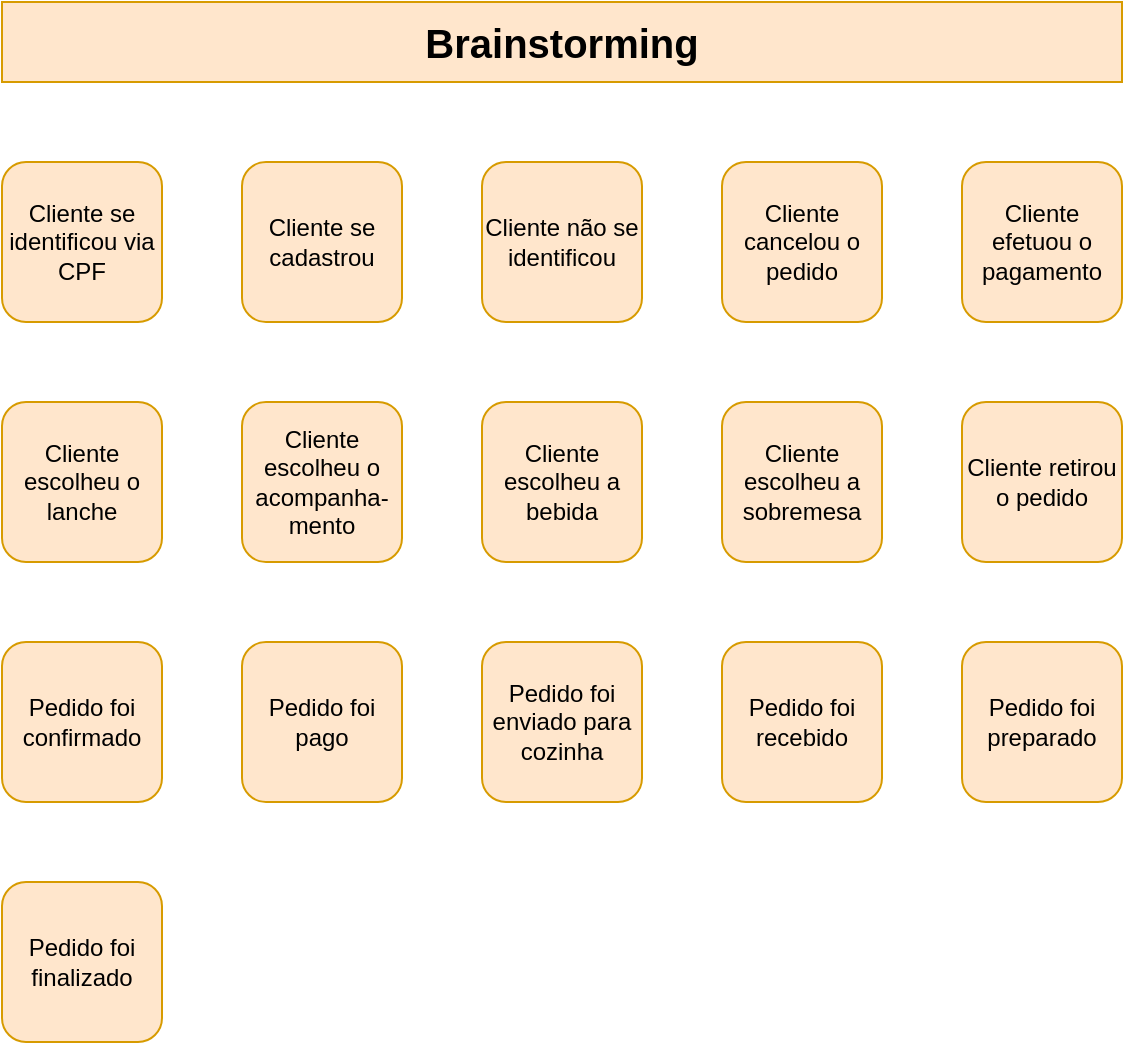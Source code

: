 <mxfile version="24.4.0" type="device" pages="3">
  <diagram name="Brainstorming" id="g2jQuPB9zfOCcW3fMq6r">
    <mxGraphModel dx="1050" dy="621" grid="1" gridSize="10" guides="1" tooltips="1" connect="1" arrows="1" fold="1" page="1" pageScale="1" pageWidth="700" pageHeight="600" math="0" shadow="0">
      <root>
        <mxCell id="0" />
        <mxCell id="1" parent="0" />
        <mxCell id="0D0Ntdy-8VNxhYWFWBt3-2" value="Cliente se identificou via CPF" style="rounded=1;whiteSpace=wrap;html=1;fillColor=#ffe6cc;strokeColor=#d79b00;" parent="1" vertex="1">
          <mxGeometry x="40" y="120" width="80" height="80" as="geometry" />
        </mxCell>
        <mxCell id="0D0Ntdy-8VNxhYWFWBt3-3" value="&lt;b&gt;&lt;font style=&quot;font-size: 20px;&quot;&gt;Brainstorming&lt;/font&gt;&lt;/b&gt;" style="text;html=1;align=center;verticalAlign=middle;whiteSpace=wrap;rounded=0;fillColor=#ffe6cc;strokeColor=#d79b00;" parent="1" vertex="1">
          <mxGeometry x="40" y="40" width="560" height="40" as="geometry" />
        </mxCell>
        <mxCell id="0D0Ntdy-8VNxhYWFWBt3-4" value="Cliente se cadastrou" style="rounded=1;whiteSpace=wrap;html=1;fillColor=#ffe6cc;strokeColor=#d79b00;" parent="1" vertex="1">
          <mxGeometry x="160" y="120" width="80" height="80" as="geometry" />
        </mxCell>
        <mxCell id="0D0Ntdy-8VNxhYWFWBt3-5" value="Cliente escolheu o lanche" style="rounded=1;whiteSpace=wrap;html=1;fillColor=#ffe6cc;strokeColor=#d79b00;" parent="1" vertex="1">
          <mxGeometry x="40" y="240" width="80" height="80" as="geometry" />
        </mxCell>
        <mxCell id="0D0Ntdy-8VNxhYWFWBt3-6" value="Cliente escolheu a bebida" style="rounded=1;whiteSpace=wrap;html=1;fillColor=#ffe6cc;strokeColor=#d79b00;" parent="1" vertex="1">
          <mxGeometry x="280" y="240" width="80" height="80" as="geometry" />
        </mxCell>
        <mxCell id="0D0Ntdy-8VNxhYWFWBt3-7" value="Cliente escolheu o acompanha-mento" style="rounded=1;whiteSpace=wrap;html=1;fillColor=#ffe6cc;strokeColor=#d79b00;" parent="1" vertex="1">
          <mxGeometry x="160" y="240" width="80" height="80" as="geometry" />
        </mxCell>
        <mxCell id="0D0Ntdy-8VNxhYWFWBt3-8" value="Cliente escolheu a sobremesa" style="rounded=1;whiteSpace=wrap;html=1;fillColor=#ffe6cc;strokeColor=#d79b00;" parent="1" vertex="1">
          <mxGeometry x="400" y="240" width="80" height="80" as="geometry" />
        </mxCell>
        <mxCell id="0D0Ntdy-8VNxhYWFWBt3-9" value="Cliente cancelou o pedido" style="rounded=1;whiteSpace=wrap;html=1;fillColor=#ffe6cc;strokeColor=#d79b00;" parent="1" vertex="1">
          <mxGeometry x="400" y="120" width="80" height="80" as="geometry" />
        </mxCell>
        <mxCell id="0D0Ntdy-8VNxhYWFWBt3-10" value="Cliente efetuou o pagamento" style="rounded=1;whiteSpace=wrap;html=1;fillColor=#ffe6cc;strokeColor=#d79b00;" parent="1" vertex="1">
          <mxGeometry x="520" y="120" width="80" height="80" as="geometry" />
        </mxCell>
        <mxCell id="0D0Ntdy-8VNxhYWFWBt3-11" value="Pedido foi confirmado" style="rounded=1;whiteSpace=wrap;html=1;fillColor=#ffe6cc;strokeColor=#d79b00;" parent="1" vertex="1">
          <mxGeometry x="40" y="360" width="80" height="80" as="geometry" />
        </mxCell>
        <mxCell id="0D0Ntdy-8VNxhYWFWBt3-12" value="Pedido foi pago" style="rounded=1;whiteSpace=wrap;html=1;fillColor=#ffe6cc;strokeColor=#d79b00;" parent="1" vertex="1">
          <mxGeometry x="160" y="360" width="80" height="80" as="geometry" />
        </mxCell>
        <mxCell id="0D0Ntdy-8VNxhYWFWBt3-13" value="Pedido foi enviado para cozinha" style="rounded=1;whiteSpace=wrap;html=1;fillColor=#ffe6cc;strokeColor=#d79b00;" parent="1" vertex="1">
          <mxGeometry x="280" y="360" width="80" height="80" as="geometry" />
        </mxCell>
        <mxCell id="0D0Ntdy-8VNxhYWFWBt3-14" value="Pedido foi recebido" style="rounded=1;whiteSpace=wrap;html=1;fillColor=#ffe6cc;strokeColor=#d79b00;" parent="1" vertex="1">
          <mxGeometry x="400" y="360" width="80" height="80" as="geometry" />
        </mxCell>
        <mxCell id="0D0Ntdy-8VNxhYWFWBt3-15" value="Pedido foi finalizado" style="rounded=1;whiteSpace=wrap;html=1;fillColor=#ffe6cc;strokeColor=#d79b00;" parent="1" vertex="1">
          <mxGeometry x="40" y="480" width="80" height="80" as="geometry" />
        </mxCell>
        <mxCell id="0D0Ntdy-8VNxhYWFWBt3-17" value="Pedido foi preparado" style="rounded=1;whiteSpace=wrap;html=1;fillColor=#ffe6cc;strokeColor=#d79b00;" parent="1" vertex="1">
          <mxGeometry x="520" y="360" width="80" height="80" as="geometry" />
        </mxCell>
        <mxCell id="0D0Ntdy-8VNxhYWFWBt3-18" value="Cliente retirou o pedido" style="rounded=1;whiteSpace=wrap;html=1;fillColor=#ffe6cc;strokeColor=#d79b00;" parent="1" vertex="1">
          <mxGeometry x="520" y="240" width="80" height="80" as="geometry" />
        </mxCell>
        <mxCell id="0D0Ntdy-8VNxhYWFWBt3-19" value="Cliente não se identificou" style="rounded=1;whiteSpace=wrap;html=1;fillColor=#ffe6cc;strokeColor=#d79b00;" parent="1" vertex="1">
          <mxGeometry x="280" y="120" width="80" height="80" as="geometry" />
        </mxCell>
      </root>
    </mxGraphModel>
  </diagram>
  <diagram name="Contexto - Pedido e pagamento" id="S-yPbdilry3j7ZunuViK">
    <mxGraphModel dx="3187" dy="1858" grid="1" gridSize="10" guides="1" tooltips="1" connect="1" arrows="1" fold="1" page="1" pageScale="1" pageWidth="2000" pageHeight="2000" math="0" shadow="0">
      <root>
        <mxCell id="ijZoT9axjzXiMg-8ebRo-0" />
        <mxCell id="ijZoT9axjzXiMg-8ebRo-1" parent="ijZoT9axjzXiMg-8ebRo-0" />
        <mxCell id="E1v5joByqu3OAqutx55n-59" style="edgeStyle=orthogonalEdgeStyle;rounded=0;orthogonalLoop=1;jettySize=auto;html=1;exitX=0.5;exitY=1;exitDx=0;exitDy=0;entryX=0.5;entryY=0;entryDx=0;entryDy=0;" parent="ijZoT9axjzXiMg-8ebRo-1" source="E1v5joByqu3OAqutx55n-55" target="LGjrs3-IYvRmnqfgp4Y6-71" edge="1">
          <mxGeometry relative="1" as="geometry" />
        </mxCell>
        <mxCell id="E1v5joByqu3OAqutx55n-44" style="edgeStyle=orthogonalEdgeStyle;rounded=0;orthogonalLoop=1;jettySize=auto;html=1;exitX=0.5;exitY=1;exitDx=0;exitDy=0;entryX=0;entryY=0.5;entryDx=0;entryDy=0;" parent="ijZoT9axjzXiMg-8ebRo-1" source="E1v5joByqu3OAqutx55n-16" target="E1v5joByqu3OAqutx55n-18" edge="1">
          <mxGeometry relative="1" as="geometry" />
        </mxCell>
        <mxCell id="E1v5joByqu3OAqutx55n-40" style="edgeStyle=orthogonalEdgeStyle;rounded=0;orthogonalLoop=1;jettySize=auto;html=1;exitX=0.5;exitY=1;exitDx=0;exitDy=0;entryX=0;entryY=0.5;entryDx=0;entryDy=0;" parent="ijZoT9axjzXiMg-8ebRo-1" source="E1v5joByqu3OAqutx55n-10" target="E1v5joByqu3OAqutx55n-12" edge="1">
          <mxGeometry relative="1" as="geometry" />
        </mxCell>
        <mxCell id="E1v5joByqu3OAqutx55n-46" style="edgeStyle=orthogonalEdgeStyle;rounded=0;orthogonalLoop=1;jettySize=auto;html=1;exitX=0.5;exitY=1;exitDx=0;exitDy=0;entryX=0.5;entryY=0;entryDx=0;entryDy=0;" parent="ijZoT9axjzXiMg-8ebRo-1" source="E1v5joByqu3OAqutx55n-20" target="LGjrs3-IYvRmnqfgp4Y6-54" edge="1">
          <mxGeometry relative="1" as="geometry" />
        </mxCell>
        <mxCell id="E1v5joByqu3OAqutx55n-45" style="edgeStyle=orthogonalEdgeStyle;rounded=0;orthogonalLoop=1;jettySize=auto;html=1;exitX=1;exitY=0.5;exitDx=0;exitDy=0;" parent="ijZoT9axjzXiMg-8ebRo-1" source="E1v5joByqu3OAqutx55n-18" target="E1v5joByqu3OAqutx55n-20" edge="1">
          <mxGeometry relative="1" as="geometry" />
        </mxCell>
        <mxCell id="E1v5joByqu3OAqutx55n-43" style="edgeStyle=orthogonalEdgeStyle;rounded=0;orthogonalLoop=1;jettySize=auto;html=1;exitX=0.5;exitY=1;exitDx=0;exitDy=0;" parent="ijZoT9axjzXiMg-8ebRo-1" source="E1v5joByqu3OAqutx55n-14" target="LGjrs3-IYvRmnqfgp4Y6-44" edge="1">
          <mxGeometry relative="1" as="geometry" />
        </mxCell>
        <mxCell id="E1v5joByqu3OAqutx55n-41" style="edgeStyle=orthogonalEdgeStyle;rounded=0;orthogonalLoop=1;jettySize=auto;html=1;exitX=1;exitY=0.5;exitDx=0;exitDy=0;entryX=0;entryY=0.5;entryDx=0;entryDy=0;" parent="ijZoT9axjzXiMg-8ebRo-1" source="E1v5joByqu3OAqutx55n-12" target="E1v5joByqu3OAqutx55n-14" edge="1">
          <mxGeometry relative="1" as="geometry" />
        </mxCell>
        <mxCell id="E1v5joByqu3OAqutx55n-32" style="edgeStyle=orthogonalEdgeStyle;rounded=0;orthogonalLoop=1;jettySize=auto;html=1;exitX=0.5;exitY=1;exitDx=0;exitDy=0;entryX=0.5;entryY=0;entryDx=0;entryDy=0;" parent="ijZoT9axjzXiMg-8ebRo-1" source="E1v5joByqu3OAqutx55n-2" target="LGjrs3-IYvRmnqfgp4Y6-18" edge="1">
          <mxGeometry relative="1" as="geometry" />
        </mxCell>
        <mxCell id="E1v5joByqu3OAqutx55n-37" style="edgeStyle=orthogonalEdgeStyle;rounded=0;orthogonalLoop=1;jettySize=auto;html=1;exitX=0.5;exitY=1;exitDx=0;exitDy=0;entryX=0.5;entryY=0;entryDx=0;entryDy=0;" parent="ijZoT9axjzXiMg-8ebRo-1" source="E1v5joByqu3OAqutx55n-8" target="LGjrs3-IYvRmnqfgp4Y6-30" edge="1">
          <mxGeometry relative="1" as="geometry" />
        </mxCell>
        <mxCell id="E1v5joByqu3OAqutx55n-36" style="edgeStyle=orthogonalEdgeStyle;rounded=0;orthogonalLoop=1;jettySize=auto;html=1;exitX=1;exitY=0.5;exitDx=0;exitDy=0;entryX=0;entryY=0.5;entryDx=0;entryDy=0;" parent="ijZoT9axjzXiMg-8ebRo-1" source="E1v5joByqu3OAqutx55n-6" target="E1v5joByqu3OAqutx55n-8" edge="1">
          <mxGeometry relative="1" as="geometry" />
        </mxCell>
        <mxCell id="E1v5joByqu3OAqutx55n-35" style="edgeStyle=orthogonalEdgeStyle;rounded=0;orthogonalLoop=1;jettySize=auto;html=1;exitX=0.5;exitY=1;exitDx=0;exitDy=0;entryX=0;entryY=0.5;entryDx=0;entryDy=0;" parent="ijZoT9axjzXiMg-8ebRo-1" source="E1v5joByqu3OAqutx55n-4" target="E1v5joByqu3OAqutx55n-6" edge="1">
          <mxGeometry relative="1" as="geometry" />
        </mxCell>
        <mxCell id="E1v5joByqu3OAqutx55n-30" style="edgeStyle=orthogonalEdgeStyle;rounded=0;orthogonalLoop=1;jettySize=auto;html=1;entryX=0;entryY=0.5;entryDx=0;entryDy=0;" parent="ijZoT9axjzXiMg-8ebRo-1" source="E1v5joByqu3OAqutx55n-0" target="E1v5joByqu3OAqutx55n-2" edge="1">
          <mxGeometry relative="1" as="geometry" />
        </mxCell>
        <mxCell id="E1v5joByqu3OAqutx55n-29" style="edgeStyle=orthogonalEdgeStyle;rounded=0;orthogonalLoop=1;jettySize=auto;html=1;entryX=0;entryY=0.5;entryDx=0;entryDy=0;" parent="ijZoT9axjzXiMg-8ebRo-1" source="cp0iigBwZGvijFn2ULiu-0" target="E1v5joByqu3OAqutx55n-0" edge="1">
          <mxGeometry relative="1" as="geometry">
            <Array as="points">
              <mxPoint x="1199.68" y="320" />
              <mxPoint x="779.68" y="320" />
              <mxPoint x="779.68" y="400" />
            </Array>
          </mxGeometry>
        </mxCell>
        <mxCell id="LGjrs3-IYvRmnqfgp4Y6-62" style="edgeStyle=orthogonalEdgeStyle;rounded=0;orthogonalLoop=1;jettySize=auto;html=1;entryX=0;entryY=0.5;entryDx=0;entryDy=0;" parent="ijZoT9axjzXiMg-8ebRo-1" source="LGjrs3-IYvRmnqfgp4Y6-56" target="LGjrs3-IYvRmnqfgp4Y6-60" edge="1">
          <mxGeometry relative="1" as="geometry" />
        </mxCell>
        <mxCell id="LGjrs3-IYvRmnqfgp4Y6-46" style="edgeStyle=orthogonalEdgeStyle;rounded=0;orthogonalLoop=1;jettySize=auto;html=1;entryX=0;entryY=0.5;entryDx=0;entryDy=0;" parent="ijZoT9axjzXiMg-8ebRo-1" source="LGjrs3-IYvRmnqfgp4Y6-47" target="LGjrs3-IYvRmnqfgp4Y6-50" edge="1">
          <mxGeometry relative="1" as="geometry" />
        </mxCell>
        <mxCell id="dLowDMYME99HGBobtzNQ-7" value="Identificação" style="text;html=1;align=center;verticalAlign=middle;whiteSpace=wrap;rounded=0;rotation=-90;fontSize=20;" parent="ijZoT9axjzXiMg-8ebRo-1" vertex="1">
          <mxGeometry x="570" y="90" width="100" height="20" as="geometry" />
        </mxCell>
        <mxCell id="dLowDMYME99HGBobtzNQ-8" value="" style="endArrow=none;html=1;rounded=0;strokeWidth=3;" parent="ijZoT9axjzXiMg-8ebRo-1" edge="1">
          <mxGeometry width="50" height="50" relative="1" as="geometry">
            <mxPoint x="1280" y="1720" as="sourcePoint" />
            <mxPoint x="1280" y="40" as="targetPoint" />
          </mxGeometry>
        </mxCell>
        <mxCell id="dLowDMYME99HGBobtzNQ-9" value="Pedido" style="text;html=1;align=center;verticalAlign=middle;whiteSpace=wrap;rounded=0;rotation=-90;fontSize=20;" parent="ijZoT9axjzXiMg-8ebRo-1" vertex="1">
          <mxGeometry x="1230" y="70" width="70" height="20" as="geometry" />
        </mxCell>
        <mxCell id="dLowDMYME99HGBobtzNQ-10" value="" style="endArrow=none;html=1;rounded=0;strokeWidth=3;" parent="ijZoT9axjzXiMg-8ebRo-1" edge="1">
          <mxGeometry width="50" height="50" relative="1" as="geometry">
            <mxPoint x="1920" y="1720" as="sourcePoint" />
            <mxPoint x="1920" y="40" as="targetPoint" />
          </mxGeometry>
        </mxCell>
        <mxCell id="dLowDMYME99HGBobtzNQ-20" style="edgeStyle=orthogonalEdgeStyle;rounded=0;orthogonalLoop=1;jettySize=auto;html=1;entryX=0;entryY=0.5;entryDx=0;entryDy=0;" parent="ijZoT9axjzXiMg-8ebRo-1" source="dLowDMYME99HGBobtzNQ-15" target="dLowDMYME99HGBobtzNQ-18" edge="1">
          <mxGeometry relative="1" as="geometry" />
        </mxCell>
        <mxCell id="dLowDMYME99HGBobtzNQ-15" value="inicia interação" style="rounded=0;whiteSpace=wrap;html=1;fillColor=#dae8fc;strokeColor=#6c8ebf;" parent="ijZoT9axjzXiMg-8ebRo-1" vertex="1">
          <mxGeometry x="160.31" y="200" width="80" height="80" as="geometry" />
        </mxCell>
        <mxCell id="dLowDMYME99HGBobtzNQ-16" value="CMD" style="text;html=1;align=center;verticalAlign=middle;whiteSpace=wrap;rounded=0;" parent="ijZoT9axjzXiMg-8ebRo-1" vertex="1">
          <mxGeometry x="160.31" y="200" width="30" height="20" as="geometry" />
        </mxCell>
        <mxCell id="dLowDMYME99HGBobtzNQ-17" value="Cliente" style="rounded=0;whiteSpace=wrap;html=1;fillColor=#fff2cc;strokeColor=#d6b656;rotation=-90;" parent="ijZoT9axjzXiMg-8ebRo-1" vertex="1">
          <mxGeometry x="130.31" y="270" width="54" height="20" as="geometry" />
        </mxCell>
        <mxCell id="ZbRTq6buB_a8Vku2JLAF-5" style="edgeStyle=orthogonalEdgeStyle;rounded=0;orthogonalLoop=1;jettySize=auto;html=1;exitX=1;exitY=0.5;exitDx=0;exitDy=0;entryX=0;entryY=0.5;entryDx=0;entryDy=0;" edge="1" parent="ijZoT9axjzXiMg-8ebRo-1" source="dLowDMYME99HGBobtzNQ-18" target="dLowDMYME99HGBobtzNQ-23">
          <mxGeometry relative="1" as="geometry" />
        </mxCell>
        <mxCell id="dLowDMYME99HGBobtzNQ-18" value="interação iniciada" style="rounded=0;whiteSpace=wrap;html=1;fillColor=#ffe6cc;strokeColor=#d79b00;" parent="ijZoT9axjzXiMg-8ebRo-1" vertex="1">
          <mxGeometry x="400.31" y="200" width="80" height="80" as="geometry" />
        </mxCell>
        <mxCell id="dLowDMYME99HGBobtzNQ-19" value="EV" style="text;html=1;align=center;verticalAlign=middle;whiteSpace=wrap;rounded=0;" parent="ijZoT9axjzXiMg-8ebRo-1" vertex="1">
          <mxGeometry x="400.31" y="200" width="20" height="20" as="geometry" />
        </mxCell>
        <mxCell id="ZbRTq6buB_a8Vku2JLAF-6" style="edgeStyle=orthogonalEdgeStyle;rounded=0;orthogonalLoop=1;jettySize=auto;html=1;exitX=0.5;exitY=1;exitDx=0;exitDy=0;entryX=0;entryY=0.5;entryDx=0;entryDy=0;" edge="1" parent="ijZoT9axjzXiMg-8ebRo-1" source="dLowDMYME99HGBobtzNQ-23" target="-sFEfXRFQmvI-8654Sgb-5">
          <mxGeometry relative="1" as="geometry" />
        </mxCell>
        <mxCell id="dLowDMYME99HGBobtzNQ-23" value="solicitar identificação" style="rounded=0;whiteSpace=wrap;html=1;fillColor=#e1d5e7;strokeColor=#9673a6;" parent="ijZoT9axjzXiMg-8ebRo-1" vertex="1">
          <mxGeometry x="520.31" y="200" width="80" height="80" as="geometry" />
        </mxCell>
        <mxCell id="dLowDMYME99HGBobtzNQ-24" value="POL" style="text;html=1;align=center;verticalAlign=middle;whiteSpace=wrap;rounded=0;" parent="ijZoT9axjzXiMg-8ebRo-1" vertex="1">
          <mxGeometry x="520.31" y="200" width="30" height="20" as="geometry" />
        </mxCell>
        <mxCell id="ZbRTq6buB_a8Vku2JLAF-11" style="edgeStyle=orthogonalEdgeStyle;rounded=0;orthogonalLoop=1;jettySize=auto;html=1;exitX=0.5;exitY=1;exitDx=0;exitDy=0;" edge="1" parent="ijZoT9axjzXiMg-8ebRo-1" source="dLowDMYME99HGBobtzNQ-27" target="-sFEfXRFQmvI-8654Sgb-17">
          <mxGeometry relative="1" as="geometry" />
        </mxCell>
        <mxCell id="dLowDMYME99HGBobtzNQ-27" value="identificação solicitada" style="rounded=0;whiteSpace=wrap;html=1;fillColor=#ffe6cc;strokeColor=#d79b00;" parent="ijZoT9axjzXiMg-8ebRo-1" vertex="1">
          <mxGeometry x="400.31" y="360" width="80" height="80" as="geometry" />
        </mxCell>
        <mxCell id="dLowDMYME99HGBobtzNQ-28" value="EV" style="text;html=1;align=center;verticalAlign=middle;whiteSpace=wrap;rounded=0;" parent="ijZoT9axjzXiMg-8ebRo-1" vertex="1">
          <mxGeometry x="400.31" y="360" width="20" height="20" as="geometry" />
        </mxCell>
        <mxCell id="-sFEfXRFQmvI-8654Sgb-8" style="edgeStyle=orthogonalEdgeStyle;rounded=0;orthogonalLoop=1;jettySize=auto;html=1;entryX=0;entryY=0.5;entryDx=0;entryDy=0;" parent="ijZoT9axjzXiMg-8ebRo-1" source="-sFEfXRFQmvI-8654Sgb-5" target="dLowDMYME99HGBobtzNQ-27" edge="1">
          <mxGeometry relative="1" as="geometry" />
        </mxCell>
        <mxCell id="-sFEfXRFQmvI-8654Sgb-5" value="solicita identificação" style="rounded=0;whiteSpace=wrap;html=1;fillColor=#dae8fc;strokeColor=#6c8ebf;" parent="ijZoT9axjzXiMg-8ebRo-1" vertex="1">
          <mxGeometry x="160.31" y="360" width="80" height="80" as="geometry" />
        </mxCell>
        <mxCell id="-sFEfXRFQmvI-8654Sgb-6" value="CMD" style="text;html=1;align=center;verticalAlign=middle;whiteSpace=wrap;rounded=0;" parent="ijZoT9axjzXiMg-8ebRo-1" vertex="1">
          <mxGeometry x="160.31" y="360" width="30" height="20" as="geometry" />
        </mxCell>
        <mxCell id="-sFEfXRFQmvI-8654Sgb-16" style="edgeStyle=orthogonalEdgeStyle;rounded=0;orthogonalLoop=1;jettySize=auto;html=1;entryX=0;entryY=0.5;entryDx=0;entryDy=0;" parent="ijZoT9axjzXiMg-8ebRo-1" source="-sFEfXRFQmvI-8654Sgb-14" target="dLowDMYME99HGBobtzNQ-15" edge="1">
          <mxGeometry relative="1" as="geometry" />
        </mxCell>
        <mxCell id="-sFEfXRFQmvI-8654Sgb-14" value="Tela inicial" style="rounded=0;whiteSpace=wrap;html=1;fillColor=#d5e8d4;strokeColor=#82b366;" parent="ijZoT9axjzXiMg-8ebRo-1" vertex="1">
          <mxGeometry x="40.31" y="200" width="80" height="80" as="geometry" />
        </mxCell>
        <mxCell id="-sFEfXRFQmvI-8654Sgb-15" value="ML" style="text;html=1;align=center;verticalAlign=middle;whiteSpace=wrap;rounded=0;" parent="ijZoT9axjzXiMg-8ebRo-1" vertex="1">
          <mxGeometry x="40.31" y="200" width="20" height="20" as="geometry" />
        </mxCell>
        <mxCell id="ZbRTq6buB_a8Vku2JLAF-8" style="edgeStyle=orthogonalEdgeStyle;rounded=0;orthogonalLoop=1;jettySize=auto;html=1;exitX=1;exitY=0.5;exitDx=0;exitDy=0;entryX=0;entryY=0.5;entryDx=0;entryDy=0;" edge="1" parent="ijZoT9axjzXiMg-8ebRo-1" source="-sFEfXRFQmvI-8654Sgb-17" target="-sFEfXRFQmvI-8654Sgb-20">
          <mxGeometry relative="1" as="geometry" />
        </mxCell>
        <mxCell id="ZbRTq6buB_a8Vku2JLAF-9" style="edgeStyle=orthogonalEdgeStyle;rounded=0;orthogonalLoop=1;jettySize=auto;html=1;exitX=1;exitY=0.5;exitDx=0;exitDy=0;entryX=0;entryY=0.5;entryDx=0;entryDy=0;" edge="1" parent="ijZoT9axjzXiMg-8ebRo-1" source="-sFEfXRFQmvI-8654Sgb-17" target="-sFEfXRFQmvI-8654Sgb-27">
          <mxGeometry relative="1" as="geometry" />
        </mxCell>
        <mxCell id="ZbRTq6buB_a8Vku2JLAF-10" style="edgeStyle=orthogonalEdgeStyle;rounded=0;orthogonalLoop=1;jettySize=auto;html=1;exitX=1;exitY=0.5;exitDx=0;exitDy=0;entryX=0;entryY=0.5;entryDx=0;entryDy=0;" edge="1" parent="ijZoT9axjzXiMg-8ebRo-1" source="-sFEfXRFQmvI-8654Sgb-17" target="-sFEfXRFQmvI-8654Sgb-31">
          <mxGeometry relative="1" as="geometry" />
        </mxCell>
        <mxCell id="-sFEfXRFQmvI-8654Sgb-17" value="Tela de identificação" style="rounded=0;whiteSpace=wrap;html=1;fillColor=#d5e8d4;strokeColor=#82b366;" parent="ijZoT9axjzXiMg-8ebRo-1" vertex="1">
          <mxGeometry x="40.31" y="520" width="80" height="80" as="geometry" />
        </mxCell>
        <mxCell id="-sFEfXRFQmvI-8654Sgb-18" value="ML" style="text;html=1;align=center;verticalAlign=middle;whiteSpace=wrap;rounded=0;" parent="ijZoT9axjzXiMg-8ebRo-1" vertex="1">
          <mxGeometry x="40.31" y="520" width="20" height="20" as="geometry" />
        </mxCell>
        <mxCell id="-sFEfXRFQmvI-8654Sgb-26" style="edgeStyle=orthogonalEdgeStyle;rounded=0;orthogonalLoop=1;jettySize=auto;html=1;entryX=0;entryY=0.5;entryDx=0;entryDy=0;" parent="ijZoT9axjzXiMg-8ebRo-1" source="-sFEfXRFQmvI-8654Sgb-20" target="-sFEfXRFQmvI-8654Sgb-24" edge="1">
          <mxGeometry relative="1" as="geometry" />
        </mxCell>
        <mxCell id="-sFEfXRFQmvI-8654Sgb-20" value="identifica-se" style="rounded=0;whiteSpace=wrap;html=1;fillColor=#dae8fc;strokeColor=#6c8ebf;" parent="ijZoT9axjzXiMg-8ebRo-1" vertex="1">
          <mxGeometry x="160.31" y="520" width="80" height="80" as="geometry" />
        </mxCell>
        <mxCell id="-sFEfXRFQmvI-8654Sgb-21" value="CMD" style="text;html=1;align=center;verticalAlign=middle;whiteSpace=wrap;rounded=0;" parent="ijZoT9axjzXiMg-8ebRo-1" vertex="1">
          <mxGeometry x="160.31" y="520" width="30" height="20" as="geometry" />
        </mxCell>
        <mxCell id="-sFEfXRFQmvI-8654Sgb-22" value="Cliente" style="rounded=0;whiteSpace=wrap;html=1;fillColor=#fff2cc;strokeColor=#d6b656;rotation=-90;" parent="ijZoT9axjzXiMg-8ebRo-1" vertex="1">
          <mxGeometry x="130.31" y="590" width="54" height="20" as="geometry" />
        </mxCell>
        <mxCell id="ZbRTq6buB_a8Vku2JLAF-12" style="edgeStyle=orthogonalEdgeStyle;rounded=0;orthogonalLoop=1;jettySize=auto;html=1;exitX=1;exitY=0.5;exitDx=0;exitDy=0;entryX=0;entryY=0.5;entryDx=0;entryDy=0;" edge="1" parent="ijZoT9axjzXiMg-8ebRo-1" source="-sFEfXRFQmvI-8654Sgb-24" target="LGjrs3-IYvRmnqfgp4Y6-6">
          <mxGeometry relative="1" as="geometry">
            <Array as="points">
              <mxPoint x="620" y="560" />
              <mxPoint x="620" y="240" />
            </Array>
          </mxGeometry>
        </mxCell>
        <mxCell id="-sFEfXRFQmvI-8654Sgb-24" value="identificação realizada" style="rounded=0;whiteSpace=wrap;html=1;fillColor=#ffe6cc;strokeColor=#d79b00;" parent="ijZoT9axjzXiMg-8ebRo-1" vertex="1">
          <mxGeometry x="400.31" y="520" width="80" height="80" as="geometry" />
        </mxCell>
        <mxCell id="-sFEfXRFQmvI-8654Sgb-25" value="EV" style="text;html=1;align=center;verticalAlign=middle;whiteSpace=wrap;rounded=0;" parent="ijZoT9axjzXiMg-8ebRo-1" vertex="1">
          <mxGeometry x="400.31" y="520" width="20" height="20" as="geometry" />
        </mxCell>
        <mxCell id="ZbRTq6buB_a8Vku2JLAF-7" style="edgeStyle=orthogonalEdgeStyle;rounded=0;orthogonalLoop=1;jettySize=auto;html=1;exitX=1;exitY=0.5;exitDx=0;exitDy=0;entryX=0;entryY=0.5;entryDx=0;entryDy=0;" edge="1" parent="ijZoT9axjzXiMg-8ebRo-1" source="-sFEfXRFQmvI-8654Sgb-27" target="-sFEfXRFQmvI-8654Sgb-41">
          <mxGeometry relative="1" as="geometry" />
        </mxCell>
        <mxCell id="-sFEfXRFQmvI-8654Sgb-27" value="cadastra-se" style="rounded=0;whiteSpace=wrap;html=1;fillColor=#dae8fc;strokeColor=#6c8ebf;" parent="ijZoT9axjzXiMg-8ebRo-1" vertex="1">
          <mxGeometry x="160.31" y="640" width="80" height="80" as="geometry" />
        </mxCell>
        <mxCell id="-sFEfXRFQmvI-8654Sgb-28" value="CMD" style="text;html=1;align=center;verticalAlign=middle;whiteSpace=wrap;rounded=0;" parent="ijZoT9axjzXiMg-8ebRo-1" vertex="1">
          <mxGeometry x="160.31" y="640" width="30" height="20" as="geometry" />
        </mxCell>
        <mxCell id="-sFEfXRFQmvI-8654Sgb-29" value="Cliente" style="rounded=0;whiteSpace=wrap;html=1;fillColor=#fff2cc;strokeColor=#d6b656;rotation=-90;" parent="ijZoT9axjzXiMg-8ebRo-1" vertex="1">
          <mxGeometry x="130.31" y="710" width="54" height="20" as="geometry" />
        </mxCell>
        <mxCell id="LGjrs3-IYvRmnqfgp4Y6-2" style="edgeStyle=orthogonalEdgeStyle;rounded=0;orthogonalLoop=1;jettySize=auto;html=1;entryX=0;entryY=0.5;entryDx=0;entryDy=0;" parent="ijZoT9axjzXiMg-8ebRo-1" source="-sFEfXRFQmvI-8654Sgb-31" target="LGjrs3-IYvRmnqfgp4Y6-0" edge="1">
          <mxGeometry relative="1" as="geometry" />
        </mxCell>
        <mxCell id="-sFEfXRFQmvI-8654Sgb-31" value="nega identificação" style="rounded=0;whiteSpace=wrap;html=1;fillColor=#dae8fc;strokeColor=#6c8ebf;" parent="ijZoT9axjzXiMg-8ebRo-1" vertex="1">
          <mxGeometry x="160.31" y="760" width="80" height="80" as="geometry" />
        </mxCell>
        <mxCell id="-sFEfXRFQmvI-8654Sgb-32" value="CMD" style="text;html=1;align=center;verticalAlign=middle;whiteSpace=wrap;rounded=0;" parent="ijZoT9axjzXiMg-8ebRo-1" vertex="1">
          <mxGeometry x="160.31" y="760" width="30" height="20" as="geometry" />
        </mxCell>
        <mxCell id="-sFEfXRFQmvI-8654Sgb-33" value="Cliente" style="rounded=0;whiteSpace=wrap;html=1;fillColor=#fff2cc;strokeColor=#d6b656;rotation=-90;" parent="ijZoT9axjzXiMg-8ebRo-1" vertex="1">
          <mxGeometry x="130.31" y="830" width="54" height="20" as="geometry" />
        </mxCell>
        <mxCell id="ZbRTq6buB_a8Vku2JLAF-13" style="edgeStyle=orthogonalEdgeStyle;rounded=0;orthogonalLoop=1;jettySize=auto;html=1;exitX=1;exitY=0.5;exitDx=0;exitDy=0;entryX=0;entryY=0.5;entryDx=0;entryDy=0;" edge="1" parent="ijZoT9axjzXiMg-8ebRo-1" source="-sFEfXRFQmvI-8654Sgb-41" target="LGjrs3-IYvRmnqfgp4Y6-6">
          <mxGeometry relative="1" as="geometry">
            <Array as="points">
              <mxPoint x="620" y="680" />
              <mxPoint x="620" y="240" />
            </Array>
          </mxGeometry>
        </mxCell>
        <mxCell id="-sFEfXRFQmvI-8654Sgb-41" value="cadastro e identificação realizados" style="rounded=0;whiteSpace=wrap;html=1;fillColor=#ffe6cc;strokeColor=#d79b00;" parent="ijZoT9axjzXiMg-8ebRo-1" vertex="1">
          <mxGeometry x="400.31" y="640" width="80" height="80" as="geometry" />
        </mxCell>
        <mxCell id="-sFEfXRFQmvI-8654Sgb-42" value="EV" style="text;html=1;align=center;verticalAlign=middle;whiteSpace=wrap;rounded=0;" parent="ijZoT9axjzXiMg-8ebRo-1" vertex="1">
          <mxGeometry x="400.31" y="640" width="20" height="20" as="geometry" />
        </mxCell>
        <mxCell id="ZbRTq6buB_a8Vku2JLAF-14" style="edgeStyle=orthogonalEdgeStyle;rounded=0;orthogonalLoop=1;jettySize=auto;html=1;exitX=1;exitY=0.5;exitDx=0;exitDy=0;" edge="1" parent="ijZoT9axjzXiMg-8ebRo-1" source="LGjrs3-IYvRmnqfgp4Y6-0">
          <mxGeometry relative="1" as="geometry">
            <mxPoint x="680" y="240" as="targetPoint" />
            <Array as="points">
              <mxPoint x="620" y="800" />
              <mxPoint x="620" y="240" />
            </Array>
          </mxGeometry>
        </mxCell>
        <mxCell id="LGjrs3-IYvRmnqfgp4Y6-0" value="identificação não realizada" style="rounded=0;whiteSpace=wrap;html=1;fillColor=#ffe6cc;strokeColor=#d79b00;" parent="ijZoT9axjzXiMg-8ebRo-1" vertex="1">
          <mxGeometry x="400.31" y="760" width="80" height="80" as="geometry" />
        </mxCell>
        <mxCell id="LGjrs3-IYvRmnqfgp4Y6-1" value="EV" style="text;html=1;align=center;verticalAlign=middle;whiteSpace=wrap;rounded=0;" parent="ijZoT9axjzXiMg-8ebRo-1" vertex="1">
          <mxGeometry x="400.31" y="760" width="20" height="20" as="geometry" />
        </mxCell>
        <mxCell id="LGjrs3-IYvRmnqfgp4Y6-3" value="&lt;font style=&quot;font-size: 10px;&quot;&gt;cliente segue&amp;nbsp;&lt;/font&gt;&lt;div style=&quot;font-size: 10px;&quot;&gt;&lt;font style=&quot;font-size: 10px;&quot;&gt;com identificação&amp;nbsp;&lt;/font&gt;&lt;/div&gt;&lt;div style=&quot;font-size: 10px;&quot;&gt;&lt;span style=&quot;background-color: initial;&quot;&gt;&lt;font style=&quot;font-size: 10px;&quot;&gt;anônima&lt;/font&gt;&lt;/span&gt;&lt;/div&gt;" style="rhombus;whiteSpace=wrap;html=1;fillColor=#fad9d5;strokeColor=#ae4132;" parent="ijZoT9axjzXiMg-8ebRo-1" vertex="1">
          <mxGeometry x="380.31" y="880" width="120" height="120" as="geometry" />
        </mxCell>
        <mxCell id="LGjrs3-IYvRmnqfgp4Y6-5" style="edgeStyle=orthogonalEdgeStyle;rounded=0;orthogonalLoop=1;jettySize=auto;html=1;entryX=0.5;entryY=1;entryDx=0;entryDy=0;" parent="ijZoT9axjzXiMg-8ebRo-1" source="LGjrs3-IYvRmnqfgp4Y6-4" target="LGjrs3-IYvRmnqfgp4Y6-0" edge="1">
          <mxGeometry relative="1" as="geometry" />
        </mxCell>
        <mxCell id="LGjrs3-IYvRmnqfgp4Y6-4" value="PA" style="text;html=1;align=center;verticalAlign=middle;whiteSpace=wrap;rounded=0;" parent="ijZoT9axjzXiMg-8ebRo-1" vertex="1">
          <mxGeometry x="430.31" y="880" width="20" height="20" as="geometry" />
        </mxCell>
        <mxCell id="LGjrs3-IYvRmnqfgp4Y6-14" style="edgeStyle=orthogonalEdgeStyle;rounded=0;orthogonalLoop=1;jettySize=auto;html=1;entryX=0;entryY=0.5;entryDx=0;entryDy=0;" parent="ijZoT9axjzXiMg-8ebRo-1" source="LGjrs3-IYvRmnqfgp4Y6-6" target="LGjrs3-IYvRmnqfgp4Y6-11" edge="1">
          <mxGeometry relative="1" as="geometry" />
        </mxCell>
        <mxCell id="LGjrs3-IYvRmnqfgp4Y6-6" value="Tela com lista de lanches" style="rounded=0;whiteSpace=wrap;html=1;fillColor=#d5e8d4;strokeColor=#82b366;" parent="ijZoT9axjzXiMg-8ebRo-1" vertex="1">
          <mxGeometry x="679.68" y="200" width="80" height="80" as="geometry" />
        </mxCell>
        <mxCell id="LGjrs3-IYvRmnqfgp4Y6-7" value="ML" style="text;html=1;align=center;verticalAlign=middle;whiteSpace=wrap;rounded=0;" parent="ijZoT9axjzXiMg-8ebRo-1" vertex="1">
          <mxGeometry x="679.68" y="200" width="20" height="20" as="geometry" />
        </mxCell>
        <mxCell id="LGjrs3-IYvRmnqfgp4Y6-17" style="edgeStyle=orthogonalEdgeStyle;rounded=0;orthogonalLoop=1;jettySize=auto;html=1;entryX=0;entryY=0.5;entryDx=0;entryDy=0;" parent="ijZoT9axjzXiMg-8ebRo-1" source="LGjrs3-IYvRmnqfgp4Y6-11" target="LGjrs3-IYvRmnqfgp4Y6-15" edge="1">
          <mxGeometry relative="1" as="geometry" />
        </mxCell>
        <mxCell id="LGjrs3-IYvRmnqfgp4Y6-11" value="seleciona lanche" style="rounded=0;whiteSpace=wrap;html=1;fillColor=#dae8fc;strokeColor=#6c8ebf;" parent="ijZoT9axjzXiMg-8ebRo-1" vertex="1">
          <mxGeometry x="799.68" y="200" width="80" height="80" as="geometry" />
        </mxCell>
        <mxCell id="LGjrs3-IYvRmnqfgp4Y6-12" value="CMD" style="text;html=1;align=center;verticalAlign=middle;whiteSpace=wrap;rounded=0;" parent="ijZoT9axjzXiMg-8ebRo-1" vertex="1">
          <mxGeometry x="799.68" y="200" width="30" height="20" as="geometry" />
        </mxCell>
        <mxCell id="LGjrs3-IYvRmnqfgp4Y6-13" value="Cliente" style="rounded=0;whiteSpace=wrap;html=1;fillColor=#fff2cc;strokeColor=#d6b656;rotation=-90;" parent="ijZoT9axjzXiMg-8ebRo-1" vertex="1">
          <mxGeometry x="769.68" y="270" width="54" height="20" as="geometry" />
        </mxCell>
        <mxCell id="E1v5joByqu3OAqutx55n-28" style="edgeStyle=orthogonalEdgeStyle;rounded=0;orthogonalLoop=1;jettySize=auto;html=1;entryX=0;entryY=0.5;entryDx=0;entryDy=0;" parent="ijZoT9axjzXiMg-8ebRo-1" source="LGjrs3-IYvRmnqfgp4Y6-15" target="cp0iigBwZGvijFn2ULiu-0" edge="1">
          <mxGeometry relative="1" as="geometry" />
        </mxCell>
        <mxCell id="LGjrs3-IYvRmnqfgp4Y6-15" value="lanche selecionado" style="rounded=0;whiteSpace=wrap;html=1;fillColor=#ffe6cc;strokeColor=#d79b00;" parent="ijZoT9axjzXiMg-8ebRo-1" vertex="1">
          <mxGeometry x="1039.68" y="200" width="80" height="80" as="geometry" />
        </mxCell>
        <mxCell id="LGjrs3-IYvRmnqfgp4Y6-16" value="EV" style="text;html=1;align=center;verticalAlign=middle;whiteSpace=wrap;rounded=0;" parent="ijZoT9axjzXiMg-8ebRo-1" vertex="1">
          <mxGeometry x="1039.68" y="200" width="20" height="20" as="geometry" />
        </mxCell>
        <mxCell id="LGjrs3-IYvRmnqfgp4Y6-25" style="edgeStyle=orthogonalEdgeStyle;rounded=0;orthogonalLoop=1;jettySize=auto;html=1;entryX=0;entryY=0.5;entryDx=0;entryDy=0;" parent="ijZoT9axjzXiMg-8ebRo-1" source="LGjrs3-IYvRmnqfgp4Y6-18" target="LGjrs3-IYvRmnqfgp4Y6-20" edge="1">
          <mxGeometry relative="1" as="geometry" />
        </mxCell>
        <mxCell id="LGjrs3-IYvRmnqfgp4Y6-18" value="Tela com lista de acompa-nhamentos" style="rounded=0;whiteSpace=wrap;html=1;fillColor=#d5e8d4;strokeColor=#82b366;" parent="ijZoT9axjzXiMg-8ebRo-1" vertex="1">
          <mxGeometry x="679.68" y="520" width="80" height="80" as="geometry" />
        </mxCell>
        <mxCell id="LGjrs3-IYvRmnqfgp4Y6-19" value="ML" style="text;html=1;align=center;verticalAlign=middle;whiteSpace=wrap;rounded=0;" parent="ijZoT9axjzXiMg-8ebRo-1" vertex="1">
          <mxGeometry x="679.68" y="520" width="20" height="20" as="geometry" />
        </mxCell>
        <mxCell id="dLowDMYME99HGBobtzNQ-5" value="" style="endArrow=none;html=1;rounded=0;strokeWidth=3;" parent="ijZoT9axjzXiMg-8ebRo-1" edge="1">
          <mxGeometry width="50" height="50" relative="1" as="geometry">
            <mxPoint x="640" y="1720" as="sourcePoint" />
            <mxPoint x="640" y="40" as="targetPoint" />
          </mxGeometry>
        </mxCell>
        <mxCell id="LGjrs3-IYvRmnqfgp4Y6-26" style="edgeStyle=orthogonalEdgeStyle;rounded=0;orthogonalLoop=1;jettySize=auto;html=1;entryX=0;entryY=0.5;entryDx=0;entryDy=0;" parent="ijZoT9axjzXiMg-8ebRo-1" source="LGjrs3-IYvRmnqfgp4Y6-20" target="LGjrs3-IYvRmnqfgp4Y6-23" edge="1">
          <mxGeometry relative="1" as="geometry" />
        </mxCell>
        <mxCell id="LGjrs3-IYvRmnqfgp4Y6-20" value="seleciona acompa-nhamento" style="rounded=0;whiteSpace=wrap;html=1;fillColor=#dae8fc;strokeColor=#6c8ebf;" parent="ijZoT9axjzXiMg-8ebRo-1" vertex="1">
          <mxGeometry x="799.68" y="520" width="80" height="80" as="geometry" />
        </mxCell>
        <mxCell id="LGjrs3-IYvRmnqfgp4Y6-21" value="CMD" style="text;html=1;align=center;verticalAlign=middle;whiteSpace=wrap;rounded=0;" parent="ijZoT9axjzXiMg-8ebRo-1" vertex="1">
          <mxGeometry x="799.68" y="520" width="30" height="20" as="geometry" />
        </mxCell>
        <mxCell id="LGjrs3-IYvRmnqfgp4Y6-22" value="Cliente" style="rounded=0;whiteSpace=wrap;html=1;fillColor=#fff2cc;strokeColor=#d6b656;rotation=-90;" parent="ijZoT9axjzXiMg-8ebRo-1" vertex="1">
          <mxGeometry x="769.68" y="590" width="54" height="20" as="geometry" />
        </mxCell>
        <mxCell id="E1v5joByqu3OAqutx55n-34" style="edgeStyle=orthogonalEdgeStyle;rounded=0;orthogonalLoop=1;jettySize=auto;html=1;entryX=0;entryY=0.5;entryDx=0;entryDy=0;" parent="ijZoT9axjzXiMg-8ebRo-1" source="LGjrs3-IYvRmnqfgp4Y6-23" target="E1v5joByqu3OAqutx55n-4" edge="1">
          <mxGeometry relative="1" as="geometry" />
        </mxCell>
        <mxCell id="LGjrs3-IYvRmnqfgp4Y6-23" value="acompa-nhamento selecionado" style="rounded=0;whiteSpace=wrap;html=1;fillColor=#ffe6cc;strokeColor=#d79b00;" parent="ijZoT9axjzXiMg-8ebRo-1" vertex="1">
          <mxGeometry x="1039.68" y="520" width="80" height="80" as="geometry" />
        </mxCell>
        <mxCell id="LGjrs3-IYvRmnqfgp4Y6-24" value="EV" style="text;html=1;align=center;verticalAlign=middle;whiteSpace=wrap;rounded=0;" parent="ijZoT9axjzXiMg-8ebRo-1" vertex="1">
          <mxGeometry x="1039.68" y="520" width="20" height="20" as="geometry" />
        </mxCell>
        <mxCell id="LGjrs3-IYvRmnqfgp4Y6-29" style="edgeStyle=orthogonalEdgeStyle;rounded=0;orthogonalLoop=1;jettySize=auto;html=1;entryX=0;entryY=0.5;entryDx=0;entryDy=0;" parent="ijZoT9axjzXiMg-8ebRo-1" source="LGjrs3-IYvRmnqfgp4Y6-30" target="LGjrs3-IYvRmnqfgp4Y6-33" edge="1">
          <mxGeometry relative="1" as="geometry" />
        </mxCell>
        <mxCell id="LGjrs3-IYvRmnqfgp4Y6-30" value="Tela com lista de bebidas" style="rounded=0;whiteSpace=wrap;html=1;fillColor=#d5e8d4;strokeColor=#82b366;" parent="ijZoT9axjzXiMg-8ebRo-1" vertex="1">
          <mxGeometry x="679.68" y="840" width="80" height="80" as="geometry" />
        </mxCell>
        <mxCell id="LGjrs3-IYvRmnqfgp4Y6-31" value="ML" style="text;html=1;align=center;verticalAlign=middle;whiteSpace=wrap;rounded=0;" parent="ijZoT9axjzXiMg-8ebRo-1" vertex="1">
          <mxGeometry x="679.68" y="840" width="20" height="20" as="geometry" />
        </mxCell>
        <mxCell id="LGjrs3-IYvRmnqfgp4Y6-32" style="edgeStyle=orthogonalEdgeStyle;rounded=0;orthogonalLoop=1;jettySize=auto;html=1;entryX=0;entryY=0.5;entryDx=0;entryDy=0;" parent="ijZoT9axjzXiMg-8ebRo-1" source="LGjrs3-IYvRmnqfgp4Y6-33" target="LGjrs3-IYvRmnqfgp4Y6-36" edge="1">
          <mxGeometry relative="1" as="geometry" />
        </mxCell>
        <mxCell id="LGjrs3-IYvRmnqfgp4Y6-33" value="seleciona bebida" style="rounded=0;whiteSpace=wrap;html=1;fillColor=#dae8fc;strokeColor=#6c8ebf;" parent="ijZoT9axjzXiMg-8ebRo-1" vertex="1">
          <mxGeometry x="799.68" y="840" width="80" height="80" as="geometry" />
        </mxCell>
        <mxCell id="LGjrs3-IYvRmnqfgp4Y6-34" value="CMD" style="text;html=1;align=center;verticalAlign=middle;whiteSpace=wrap;rounded=0;" parent="ijZoT9axjzXiMg-8ebRo-1" vertex="1">
          <mxGeometry x="799.68" y="840" width="30" height="20" as="geometry" />
        </mxCell>
        <mxCell id="LGjrs3-IYvRmnqfgp4Y6-35" value="Cliente" style="rounded=0;whiteSpace=wrap;html=1;fillColor=#fff2cc;strokeColor=#d6b656;rotation=-90;" parent="ijZoT9axjzXiMg-8ebRo-1" vertex="1">
          <mxGeometry x="769.68" y="910" width="54" height="20" as="geometry" />
        </mxCell>
        <mxCell id="E1v5joByqu3OAqutx55n-39" style="edgeStyle=orthogonalEdgeStyle;rounded=0;orthogonalLoop=1;jettySize=auto;html=1;entryX=0;entryY=0.5;entryDx=0;entryDy=0;" parent="ijZoT9axjzXiMg-8ebRo-1" source="LGjrs3-IYvRmnqfgp4Y6-36" target="E1v5joByqu3OAqutx55n-10" edge="1">
          <mxGeometry relative="1" as="geometry" />
        </mxCell>
        <mxCell id="LGjrs3-IYvRmnqfgp4Y6-36" value="bebida selecionada" style="rounded=0;whiteSpace=wrap;html=1;fillColor=#ffe6cc;strokeColor=#d79b00;" parent="ijZoT9axjzXiMg-8ebRo-1" vertex="1">
          <mxGeometry x="1039.68" y="840" width="80" height="80" as="geometry" />
        </mxCell>
        <mxCell id="LGjrs3-IYvRmnqfgp4Y6-37" value="EV" style="text;html=1;align=center;verticalAlign=middle;whiteSpace=wrap;rounded=0;" parent="ijZoT9axjzXiMg-8ebRo-1" vertex="1">
          <mxGeometry x="1039.68" y="840" width="20" height="20" as="geometry" />
        </mxCell>
        <mxCell id="LGjrs3-IYvRmnqfgp4Y6-38" value="" style="rounded=0;whiteSpace=wrap;html=1;fillColor=#fff2cc;strokeColor=#d6b656;" parent="ijZoT9axjzXiMg-8ebRo-1" vertex="1">
          <mxGeometry x="919.68" y="200" width="80" height="1360" as="geometry" />
        </mxCell>
        <mxCell id="LGjrs3-IYvRmnqfgp4Y6-41" value="AG" style="text;html=1;align=center;verticalAlign=middle;whiteSpace=wrap;rounded=0;" parent="ijZoT9axjzXiMg-8ebRo-1" vertex="1">
          <mxGeometry x="919.68" y="200" width="20" height="20" as="geometry" />
        </mxCell>
        <mxCell id="LGjrs3-IYvRmnqfgp4Y6-42" value="&lt;font style=&quot;font-size: 20px;&quot;&gt;Pedido&lt;/font&gt;" style="text;html=1;align=center;verticalAlign=middle;whiteSpace=wrap;rounded=0;rotation=-90;" parent="ijZoT9axjzXiMg-8ebRo-1" vertex="1">
          <mxGeometry x="280.31" y="839.38" width="1358.75" height="80" as="geometry" />
        </mxCell>
        <mxCell id="LGjrs3-IYvRmnqfgp4Y6-43" style="edgeStyle=orthogonalEdgeStyle;rounded=0;orthogonalLoop=1;jettySize=auto;html=1;entryX=0;entryY=0.5;entryDx=0;entryDy=0;" parent="ijZoT9axjzXiMg-8ebRo-1" source="LGjrs3-IYvRmnqfgp4Y6-44" target="LGjrs3-IYvRmnqfgp4Y6-47" edge="1">
          <mxGeometry relative="1" as="geometry" />
        </mxCell>
        <mxCell id="LGjrs3-IYvRmnqfgp4Y6-44" value="Tela com lista de sobremesas" style="rounded=0;whiteSpace=wrap;html=1;fillColor=#d5e8d4;strokeColor=#82b366;" parent="ijZoT9axjzXiMg-8ebRo-1" vertex="1">
          <mxGeometry x="679.68" y="1160" width="80" height="80" as="geometry" />
        </mxCell>
        <mxCell id="LGjrs3-IYvRmnqfgp4Y6-45" value="ML" style="text;html=1;align=center;verticalAlign=middle;whiteSpace=wrap;rounded=0;" parent="ijZoT9axjzXiMg-8ebRo-1" vertex="1">
          <mxGeometry x="679.68" y="1160" width="20" height="20" as="geometry" />
        </mxCell>
        <mxCell id="LGjrs3-IYvRmnqfgp4Y6-47" value="seleciona sobremesa" style="rounded=0;whiteSpace=wrap;html=1;fillColor=#dae8fc;strokeColor=#6c8ebf;" parent="ijZoT9axjzXiMg-8ebRo-1" vertex="1">
          <mxGeometry x="799.68" y="1160" width="80" height="80" as="geometry" />
        </mxCell>
        <mxCell id="LGjrs3-IYvRmnqfgp4Y6-48" value="CMD" style="text;html=1;align=center;verticalAlign=middle;whiteSpace=wrap;rounded=0;" parent="ijZoT9axjzXiMg-8ebRo-1" vertex="1">
          <mxGeometry x="799.68" y="1160" width="30" height="20" as="geometry" />
        </mxCell>
        <mxCell id="LGjrs3-IYvRmnqfgp4Y6-49" value="Cliente" style="rounded=0;whiteSpace=wrap;html=1;fillColor=#fff2cc;strokeColor=#d6b656;rotation=-90;" parent="ijZoT9axjzXiMg-8ebRo-1" vertex="1">
          <mxGeometry x="769.68" y="1230" width="54" height="20" as="geometry" />
        </mxCell>
        <mxCell id="E1v5joByqu3OAqutx55n-42" style="edgeStyle=orthogonalEdgeStyle;rounded=0;orthogonalLoop=1;jettySize=auto;html=1;entryX=0;entryY=0.5;entryDx=0;entryDy=0;" parent="ijZoT9axjzXiMg-8ebRo-1" source="LGjrs3-IYvRmnqfgp4Y6-50" target="E1v5joByqu3OAqutx55n-16" edge="1">
          <mxGeometry relative="1" as="geometry" />
        </mxCell>
        <mxCell id="LGjrs3-IYvRmnqfgp4Y6-50" value="sobremesa selecionada" style="rounded=0;whiteSpace=wrap;html=1;fillColor=#ffe6cc;strokeColor=#d79b00;" parent="ijZoT9axjzXiMg-8ebRo-1" vertex="1">
          <mxGeometry x="1039.68" y="1160" width="80" height="80" as="geometry" />
        </mxCell>
        <mxCell id="LGjrs3-IYvRmnqfgp4Y6-51" value="EV" style="text;html=1;align=center;verticalAlign=middle;whiteSpace=wrap;rounded=0;" parent="ijZoT9axjzXiMg-8ebRo-1" vertex="1">
          <mxGeometry x="1039.68" y="1160" width="20" height="20" as="geometry" />
        </mxCell>
        <mxCell id="LGjrs3-IYvRmnqfgp4Y6-59" style="edgeStyle=orthogonalEdgeStyle;rounded=0;orthogonalLoop=1;jettySize=auto;html=1;entryX=0;entryY=0.5;entryDx=0;entryDy=0;" parent="ijZoT9axjzXiMg-8ebRo-1" source="LGjrs3-IYvRmnqfgp4Y6-54" target="LGjrs3-IYvRmnqfgp4Y6-56" edge="1">
          <mxGeometry relative="1" as="geometry" />
        </mxCell>
        <mxCell id="LGjrs3-IYvRmnqfgp4Y6-54" value="Tela com resumo do pedido" style="rounded=0;whiteSpace=wrap;html=1;fillColor=#d5e8d4;strokeColor=#82b366;" parent="ijZoT9axjzXiMg-8ebRo-1" vertex="1">
          <mxGeometry x="679.68" y="1480" width="80" height="80" as="geometry" />
        </mxCell>
        <mxCell id="LGjrs3-IYvRmnqfgp4Y6-55" value="ML" style="text;html=1;align=center;verticalAlign=middle;whiteSpace=wrap;rounded=0;" parent="ijZoT9axjzXiMg-8ebRo-1" vertex="1">
          <mxGeometry x="679.68" y="1480" width="20" height="20" as="geometry" />
        </mxCell>
        <mxCell id="LGjrs3-IYvRmnqfgp4Y6-56" value="confirma pedido" style="rounded=0;whiteSpace=wrap;html=1;fillColor=#dae8fc;strokeColor=#6c8ebf;" parent="ijZoT9axjzXiMg-8ebRo-1" vertex="1">
          <mxGeometry x="799.68" y="1480" width="80" height="80" as="geometry" />
        </mxCell>
        <mxCell id="LGjrs3-IYvRmnqfgp4Y6-57" value="CMD" style="text;html=1;align=center;verticalAlign=middle;whiteSpace=wrap;rounded=0;" parent="ijZoT9axjzXiMg-8ebRo-1" vertex="1">
          <mxGeometry x="799.68" y="1480" width="30" height="20" as="geometry" />
        </mxCell>
        <mxCell id="LGjrs3-IYvRmnqfgp4Y6-58" value="Cliente" style="rounded=0;whiteSpace=wrap;html=1;fillColor=#fff2cc;strokeColor=#d6b656;rotation=-90;" parent="ijZoT9axjzXiMg-8ebRo-1" vertex="1">
          <mxGeometry x="769.68" y="1550" width="54" height="20" as="geometry" />
        </mxCell>
        <mxCell id="LGjrs3-IYvRmnqfgp4Y6-60" value="pedido confirmado" style="rounded=0;whiteSpace=wrap;html=1;fillColor=#ffe6cc;strokeColor=#d79b00;" parent="ijZoT9axjzXiMg-8ebRo-1" vertex="1">
          <mxGeometry x="1039.68" y="1480" width="80" height="80" as="geometry" />
        </mxCell>
        <mxCell id="LGjrs3-IYvRmnqfgp4Y6-61" value="EV" style="text;html=1;align=center;verticalAlign=middle;whiteSpace=wrap;rounded=0;" parent="ijZoT9axjzXiMg-8ebRo-1" vertex="1">
          <mxGeometry x="1039.68" y="1480" width="20" height="20" as="geometry" />
        </mxCell>
        <mxCell id="LGjrs3-IYvRmnqfgp4Y6-65" value="&lt;font style=&quot;font-size: 10px;&quot;&gt;pedido pode ser cancelado a qualquer momento&lt;/font&gt;" style="rhombus;whiteSpace=wrap;html=1;fillColor=#fad9d5;strokeColor=#ae4132;" parent="ijZoT9axjzXiMg-8ebRo-1" vertex="1">
          <mxGeometry x="659.68" y="1600" width="120" height="120" as="geometry" />
        </mxCell>
        <mxCell id="LGjrs3-IYvRmnqfgp4Y6-67" style="edgeStyle=orthogonalEdgeStyle;rounded=0;orthogonalLoop=1;jettySize=auto;html=1;exitX=0.5;exitY=0;exitDx=0;exitDy=0;entryX=0.5;entryY=1;entryDx=0;entryDy=0;" parent="ijZoT9axjzXiMg-8ebRo-1" source="LGjrs3-IYvRmnqfgp4Y6-66" target="LGjrs3-IYvRmnqfgp4Y6-54" edge="1">
          <mxGeometry relative="1" as="geometry" />
        </mxCell>
        <mxCell id="LGjrs3-IYvRmnqfgp4Y6-66" value="PA" style="text;html=1;align=center;verticalAlign=middle;whiteSpace=wrap;rounded=0;" parent="ijZoT9axjzXiMg-8ebRo-1" vertex="1">
          <mxGeometry x="709.68" y="1600" width="20" height="20" as="geometry" />
        </mxCell>
        <mxCell id="LGjrs3-IYvRmnqfgp4Y6-70" style="edgeStyle=orthogonalEdgeStyle;rounded=0;orthogonalLoop=1;jettySize=auto;html=1;entryX=0.5;entryY=0;entryDx=0;entryDy=0;" parent="ijZoT9axjzXiMg-8ebRo-1" source="LGjrs3-IYvRmnqfgp4Y6-68" target="LGjrs3-IYvRmnqfgp4Y6-11" edge="1">
          <mxGeometry relative="1" as="geometry" />
        </mxCell>
        <mxCell id="LGjrs3-IYvRmnqfgp4Y6-68" value="&lt;font style=&quot;font-size: 10px;&quot;&gt;quantidade pode ser alterada&lt;/font&gt;" style="rhombus;whiteSpace=wrap;html=1;fillColor=#fad9d5;strokeColor=#ae4132;" parent="ijZoT9axjzXiMg-8ebRo-1" vertex="1">
          <mxGeometry x="779.68" y="40" width="120" height="120" as="geometry" />
        </mxCell>
        <mxCell id="LGjrs3-IYvRmnqfgp4Y6-69" value="PA" style="text;html=1;align=center;verticalAlign=middle;whiteSpace=wrap;rounded=0;" parent="ijZoT9axjzXiMg-8ebRo-1" vertex="1">
          <mxGeometry x="829.68" y="40" width="20" height="20" as="geometry" />
        </mxCell>
        <mxCell id="LGjrs3-IYvRmnqfgp4Y6-79" style="edgeStyle=orthogonalEdgeStyle;rounded=0;orthogonalLoop=1;jettySize=auto;html=1;entryX=0;entryY=0.5;entryDx=0;entryDy=0;" parent="ijZoT9axjzXiMg-8ebRo-1" source="LGjrs3-IYvRmnqfgp4Y6-71" target="LGjrs3-IYvRmnqfgp4Y6-76" edge="1">
          <mxGeometry relative="1" as="geometry" />
        </mxCell>
        <mxCell id="LGjrs3-IYvRmnqfgp4Y6-71" value="Tela de pagamento com QRCode" style="rounded=0;whiteSpace=wrap;html=1;fillColor=#d5e8d4;strokeColor=#82b366;" parent="ijZoT9axjzXiMg-8ebRo-1" vertex="1">
          <mxGeometry x="1320" y="360" width="80" height="80" as="geometry" />
        </mxCell>
        <mxCell id="LGjrs3-IYvRmnqfgp4Y6-72" value="ML" style="text;html=1;align=center;verticalAlign=middle;whiteSpace=wrap;rounded=0;" parent="ijZoT9axjzXiMg-8ebRo-1" vertex="1">
          <mxGeometry x="1320" y="360" width="20" height="20" as="geometry" />
        </mxCell>
        <mxCell id="E1v5joByqu3OAqutx55n-60" style="edgeStyle=orthogonalEdgeStyle;rounded=0;orthogonalLoop=1;jettySize=auto;html=1;entryX=0;entryY=0.5;entryDx=0;entryDy=0;" parent="ijZoT9axjzXiMg-8ebRo-1" source="LGjrs3-IYvRmnqfgp4Y6-76" target="LGjrs3-IYvRmnqfgp4Y6-83" edge="1">
          <mxGeometry relative="1" as="geometry" />
        </mxCell>
        <mxCell id="LGjrs3-IYvRmnqfgp4Y6-76" value="efetua pagamento" style="rounded=0;whiteSpace=wrap;html=1;fillColor=#dae8fc;strokeColor=#6c8ebf;" parent="ijZoT9axjzXiMg-8ebRo-1" vertex="1">
          <mxGeometry x="1440" y="360" width="80" height="80" as="geometry" />
        </mxCell>
        <mxCell id="LGjrs3-IYvRmnqfgp4Y6-77" value="CMD" style="text;html=1;align=center;verticalAlign=middle;whiteSpace=wrap;rounded=0;" parent="ijZoT9axjzXiMg-8ebRo-1" vertex="1">
          <mxGeometry x="1440" y="360" width="30" height="20" as="geometry" />
        </mxCell>
        <mxCell id="LGjrs3-IYvRmnqfgp4Y6-78" value="Cliente" style="rounded=0;whiteSpace=wrap;html=1;fillColor=#fff2cc;strokeColor=#d6b656;rotation=-90;" parent="ijZoT9axjzXiMg-8ebRo-1" vertex="1">
          <mxGeometry x="1410" y="430" width="54" height="20" as="geometry" />
        </mxCell>
        <mxCell id="ZbRTq6buB_a8Vku2JLAF-15" style="edgeStyle=orthogonalEdgeStyle;rounded=0;orthogonalLoop=1;jettySize=auto;html=1;exitX=0.5;exitY=1;exitDx=0;exitDy=0;entryX=0.5;entryY=0;entryDx=0;entryDy=0;" edge="1" parent="ijZoT9axjzXiMg-8ebRo-1" source="LGjrs3-IYvRmnqfgp4Y6-80" target="LGjrs3-IYvRmnqfgp4Y6-87">
          <mxGeometry relative="1" as="geometry" />
        </mxCell>
        <mxCell id="LGjrs3-IYvRmnqfgp4Y6-80" value="pagamento efetuado" style="rounded=0;whiteSpace=wrap;html=1;fillColor=#ffe6cc;strokeColor=#d79b00;" parent="ijZoT9axjzXiMg-8ebRo-1" vertex="1">
          <mxGeometry x="1800" y="360" width="80" height="80" as="geometry" />
        </mxCell>
        <mxCell id="LGjrs3-IYvRmnqfgp4Y6-81" value="EV" style="text;html=1;align=center;verticalAlign=middle;whiteSpace=wrap;rounded=0;" parent="ijZoT9axjzXiMg-8ebRo-1" vertex="1">
          <mxGeometry x="1800" y="360" width="20" height="20" as="geometry" />
        </mxCell>
        <mxCell id="LGjrs3-IYvRmnqfgp4Y6-86" style="edgeStyle=orthogonalEdgeStyle;rounded=0;orthogonalLoop=1;jettySize=auto;html=1;entryX=0;entryY=0.5;entryDx=0;entryDy=0;" parent="ijZoT9axjzXiMg-8ebRo-1" source="LGjrs3-IYvRmnqfgp4Y6-83" target="LGjrs3-IYvRmnqfgp4Y6-80" edge="1">
          <mxGeometry relative="1" as="geometry" />
        </mxCell>
        <mxCell id="LGjrs3-IYvRmnqfgp4Y6-83" value="Sistema&lt;span style=&quot;background-color: initial;&quot;&gt;&amp;nbsp;de pagamento Mercado Pago&lt;/span&gt;" style="rounded=0;whiteSpace=wrap;html=1;fillColor=#fad9d5;strokeColor=#ae4132;" parent="ijZoT9axjzXiMg-8ebRo-1" vertex="1">
          <mxGeometry x="1680" y="360" width="80" height="80" as="geometry" />
        </mxCell>
        <mxCell id="LGjrs3-IYvRmnqfgp4Y6-84" value="SE" style="text;html=1;align=center;verticalAlign=middle;whiteSpace=wrap;rounded=0;" parent="ijZoT9axjzXiMg-8ebRo-1" vertex="1">
          <mxGeometry x="1680" y="360" width="20" height="20" as="geometry" />
        </mxCell>
        <mxCell id="LGjrs3-IYvRmnqfgp4Y6-87" value="enviar pedido para cozinha" style="rounded=0;whiteSpace=wrap;html=1;fillColor=#e1d5e7;strokeColor=#9673a6;" parent="ijZoT9axjzXiMg-8ebRo-1" vertex="1">
          <mxGeometry x="1800" y="480" width="80" height="80" as="geometry" />
        </mxCell>
        <mxCell id="LGjrs3-IYvRmnqfgp4Y6-88" value="POL" style="text;html=1;align=center;verticalAlign=middle;whiteSpace=wrap;rounded=0;" parent="ijZoT9axjzXiMg-8ebRo-1" vertex="1">
          <mxGeometry x="1800" y="480" width="30" height="20" as="geometry" />
        </mxCell>
        <mxCell id="LGjrs3-IYvRmnqfgp4Y6-90" value="Pagamento" style="text;html=1;align=center;verticalAlign=middle;whiteSpace=wrap;rounded=0;rotation=-90;fontSize=20;" parent="ijZoT9axjzXiMg-8ebRo-1" vertex="1">
          <mxGeometry x="1850" y="90" width="100" height="20" as="geometry" />
        </mxCell>
        <mxCell id="cp0iigBwZGvijFn2ULiu-0" value="adicionar lanche ao pedido" style="rounded=0;whiteSpace=wrap;html=1;fillColor=#e1d5e7;strokeColor=#9673a6;" parent="ijZoT9axjzXiMg-8ebRo-1" vertex="1">
          <mxGeometry x="1159.68" y="200" width="80" height="80" as="geometry" />
        </mxCell>
        <mxCell id="cp0iigBwZGvijFn2ULiu-1" value="POL" style="text;html=1;align=center;verticalAlign=middle;whiteSpace=wrap;rounded=0;" parent="ijZoT9axjzXiMg-8ebRo-1" vertex="1">
          <mxGeometry x="1159.68" y="200" width="30" height="20" as="geometry" />
        </mxCell>
        <mxCell id="E1v5joByqu3OAqutx55n-0" value="adiciona lanche ao pedido" style="rounded=0;whiteSpace=wrap;html=1;fillColor=#dae8fc;strokeColor=#6c8ebf;" parent="ijZoT9axjzXiMg-8ebRo-1" vertex="1">
          <mxGeometry x="799.68" y="360" width="80" height="80" as="geometry" />
        </mxCell>
        <mxCell id="E1v5joByqu3OAqutx55n-1" value="CMD" style="text;html=1;align=center;verticalAlign=middle;whiteSpace=wrap;rounded=0;" parent="ijZoT9axjzXiMg-8ebRo-1" vertex="1">
          <mxGeometry x="799.68" y="360" width="30" height="20" as="geometry" />
        </mxCell>
        <mxCell id="E1v5joByqu3OAqutx55n-2" value="lanche adicionado ao pedido" style="rounded=0;whiteSpace=wrap;html=1;fillColor=#ffe6cc;strokeColor=#d79b00;" parent="ijZoT9axjzXiMg-8ebRo-1" vertex="1">
          <mxGeometry x="1039.68" y="360" width="80" height="80" as="geometry" />
        </mxCell>
        <mxCell id="E1v5joByqu3OAqutx55n-3" value="EV" style="text;html=1;align=center;verticalAlign=middle;whiteSpace=wrap;rounded=0;" parent="ijZoT9axjzXiMg-8ebRo-1" vertex="1">
          <mxGeometry x="1039.68" y="360" width="20" height="20" as="geometry" />
        </mxCell>
        <mxCell id="E1v5joByqu3OAqutx55n-4" value="adicionar acompa-nhamento ao pedido" style="rounded=0;whiteSpace=wrap;html=1;fillColor=#e1d5e7;strokeColor=#9673a6;" parent="ijZoT9axjzXiMg-8ebRo-1" vertex="1">
          <mxGeometry x="1159.68" y="520" width="80" height="80" as="geometry" />
        </mxCell>
        <mxCell id="E1v5joByqu3OAqutx55n-5" value="POL" style="text;html=1;align=center;verticalAlign=middle;whiteSpace=wrap;rounded=0;" parent="ijZoT9axjzXiMg-8ebRo-1" vertex="1">
          <mxGeometry x="1159.68" y="520" width="30" height="20" as="geometry" />
        </mxCell>
        <mxCell id="E1v5joByqu3OAqutx55n-6" value="adiciona acompa-nhamento ao pedido" style="rounded=0;whiteSpace=wrap;html=1;fillColor=#dae8fc;strokeColor=#6c8ebf;" parent="ijZoT9axjzXiMg-8ebRo-1" vertex="1">
          <mxGeometry x="799.68" y="680" width="80" height="80" as="geometry" />
        </mxCell>
        <mxCell id="E1v5joByqu3OAqutx55n-7" value="CMD" style="text;html=1;align=center;verticalAlign=middle;whiteSpace=wrap;rounded=0;" parent="ijZoT9axjzXiMg-8ebRo-1" vertex="1">
          <mxGeometry x="799.68" y="680" width="30" height="20" as="geometry" />
        </mxCell>
        <mxCell id="E1v5joByqu3OAqutx55n-8" value="acompa-nhamento adicionado ao pedido" style="rounded=0;whiteSpace=wrap;html=1;fillColor=#ffe6cc;strokeColor=#d79b00;" parent="ijZoT9axjzXiMg-8ebRo-1" vertex="1">
          <mxGeometry x="1039.68" y="680" width="80" height="80" as="geometry" />
        </mxCell>
        <mxCell id="E1v5joByqu3OAqutx55n-9" value="EV" style="text;html=1;align=center;verticalAlign=middle;whiteSpace=wrap;rounded=0;" parent="ijZoT9axjzXiMg-8ebRo-1" vertex="1">
          <mxGeometry x="1039.68" y="680" width="20" height="20" as="geometry" />
        </mxCell>
        <mxCell id="E1v5joByqu3OAqutx55n-10" value="adicionar bebida ao pedido" style="rounded=0;whiteSpace=wrap;html=1;fillColor=#e1d5e7;strokeColor=#9673a6;" parent="ijZoT9axjzXiMg-8ebRo-1" vertex="1">
          <mxGeometry x="1159.68" y="840" width="80" height="80" as="geometry" />
        </mxCell>
        <mxCell id="E1v5joByqu3OAqutx55n-11" value="POL" style="text;html=1;align=center;verticalAlign=middle;whiteSpace=wrap;rounded=0;" parent="ijZoT9axjzXiMg-8ebRo-1" vertex="1">
          <mxGeometry x="1159.68" y="840" width="30" height="20" as="geometry" />
        </mxCell>
        <mxCell id="E1v5joByqu3OAqutx55n-12" value="adiciona bebida ao pedido" style="rounded=0;whiteSpace=wrap;html=1;fillColor=#dae8fc;strokeColor=#6c8ebf;" parent="ijZoT9axjzXiMg-8ebRo-1" vertex="1">
          <mxGeometry x="799.68" y="1000" width="80" height="80" as="geometry" />
        </mxCell>
        <mxCell id="E1v5joByqu3OAqutx55n-13" value="CMD" style="text;html=1;align=center;verticalAlign=middle;whiteSpace=wrap;rounded=0;" parent="ijZoT9axjzXiMg-8ebRo-1" vertex="1">
          <mxGeometry x="799.68" y="1000" width="30" height="20" as="geometry" />
        </mxCell>
        <mxCell id="E1v5joByqu3OAqutx55n-14" value="bebida adicionada ao pedido" style="rounded=0;whiteSpace=wrap;html=1;fillColor=#ffe6cc;strokeColor=#d79b00;" parent="ijZoT9axjzXiMg-8ebRo-1" vertex="1">
          <mxGeometry x="1039.68" y="1000" width="80" height="80" as="geometry" />
        </mxCell>
        <mxCell id="E1v5joByqu3OAqutx55n-15" value="EV" style="text;html=1;align=center;verticalAlign=middle;whiteSpace=wrap;rounded=0;" parent="ijZoT9axjzXiMg-8ebRo-1" vertex="1">
          <mxGeometry x="1039.68" y="1000" width="20" height="20" as="geometry" />
        </mxCell>
        <mxCell id="E1v5joByqu3OAqutx55n-16" value="adicionar sobremesa ao pedido" style="rounded=0;whiteSpace=wrap;html=1;fillColor=#e1d5e7;strokeColor=#9673a6;" parent="ijZoT9axjzXiMg-8ebRo-1" vertex="1">
          <mxGeometry x="1159.68" y="1160" width="80" height="80" as="geometry" />
        </mxCell>
        <mxCell id="E1v5joByqu3OAqutx55n-17" value="POL" style="text;html=1;align=center;verticalAlign=middle;whiteSpace=wrap;rounded=0;" parent="ijZoT9axjzXiMg-8ebRo-1" vertex="1">
          <mxGeometry x="1159.68" y="1160" width="30" height="20" as="geometry" />
        </mxCell>
        <mxCell id="E1v5joByqu3OAqutx55n-18" value="adiciona sobremesa ao pedido" style="rounded=0;whiteSpace=wrap;html=1;fillColor=#dae8fc;strokeColor=#6c8ebf;" parent="ijZoT9axjzXiMg-8ebRo-1" vertex="1">
          <mxGeometry x="799.68" y="1320" width="80" height="80" as="geometry" />
        </mxCell>
        <mxCell id="E1v5joByqu3OAqutx55n-19" value="CMD" style="text;html=1;align=center;verticalAlign=middle;whiteSpace=wrap;rounded=0;" parent="ijZoT9axjzXiMg-8ebRo-1" vertex="1">
          <mxGeometry x="799.68" y="1320" width="30" height="20" as="geometry" />
        </mxCell>
        <mxCell id="E1v5joByqu3OAqutx55n-20" value="sobremesa adicionada ao pedido" style="rounded=0;whiteSpace=wrap;html=1;fillColor=#ffe6cc;strokeColor=#d79b00;" parent="ijZoT9axjzXiMg-8ebRo-1" vertex="1">
          <mxGeometry x="1039.68" y="1320" width="80" height="80" as="geometry" />
        </mxCell>
        <mxCell id="E1v5joByqu3OAqutx55n-21" value="EV" style="text;html=1;align=center;verticalAlign=middle;whiteSpace=wrap;rounded=0;" parent="ijZoT9axjzXiMg-8ebRo-1" vertex="1">
          <mxGeometry x="1039.68" y="1320" width="20" height="20" as="geometry" />
        </mxCell>
        <mxCell id="E1v5joByqu3OAqutx55n-57" style="edgeStyle=orthogonalEdgeStyle;rounded=0;orthogonalLoop=1;jettySize=auto;html=1;entryX=0;entryY=0.5;entryDx=0;entryDy=0;" parent="ijZoT9axjzXiMg-8ebRo-1" target="E1v5joByqu3OAqutx55n-50" edge="1">
          <mxGeometry relative="1" as="geometry">
            <Array as="points">
              <mxPoint x="1259" y="1520" />
              <mxPoint x="1259" y="240" />
            </Array>
            <mxPoint x="1159.68" y="1520" as="sourcePoint" />
            <mxPoint x="1360" y="240" as="targetPoint" />
          </mxGeometry>
        </mxCell>
        <mxCell id="E1v5joByqu3OAqutx55n-47" value="solicitar pagamento" style="rounded=0;whiteSpace=wrap;html=1;fillColor=#e1d5e7;strokeColor=#9673a6;" parent="ijZoT9axjzXiMg-8ebRo-1" vertex="1">
          <mxGeometry x="1159.68" y="1480" width="80" height="80" as="geometry" />
        </mxCell>
        <mxCell id="E1v5joByqu3OAqutx55n-48" value="POL" style="text;html=1;align=center;verticalAlign=middle;whiteSpace=wrap;rounded=0;" parent="ijZoT9axjzXiMg-8ebRo-1" vertex="1">
          <mxGeometry x="1159.68" y="1480" width="30" height="20" as="geometry" />
        </mxCell>
        <mxCell id="E1v5joByqu3OAqutx55n-49" style="edgeStyle=orthogonalEdgeStyle;rounded=0;orthogonalLoop=1;jettySize=auto;html=1;entryX=-0.045;entryY=0.506;entryDx=0;entryDy=0;entryPerimeter=0;" parent="ijZoT9axjzXiMg-8ebRo-1" source="LGjrs3-IYvRmnqfgp4Y6-60" target="E1v5joByqu3OAqutx55n-47" edge="1">
          <mxGeometry relative="1" as="geometry" />
        </mxCell>
        <mxCell id="E1v5joByqu3OAqutx55n-58" style="edgeStyle=orthogonalEdgeStyle;rounded=0;orthogonalLoop=1;jettySize=auto;html=1;entryX=0;entryY=0.5;entryDx=0;entryDy=0;" parent="ijZoT9axjzXiMg-8ebRo-1" source="E1v5joByqu3OAqutx55n-50" target="E1v5joByqu3OAqutx55n-55" edge="1">
          <mxGeometry relative="1" as="geometry" />
        </mxCell>
        <mxCell id="E1v5joByqu3OAqutx55n-50" value="solicita pagamento" style="rounded=0;whiteSpace=wrap;html=1;fillColor=#dae8fc;strokeColor=#6c8ebf;" parent="ijZoT9axjzXiMg-8ebRo-1" vertex="1">
          <mxGeometry x="1440" y="200" width="80" height="80" as="geometry" />
        </mxCell>
        <mxCell id="E1v5joByqu3OAqutx55n-51" value="CMD" style="text;html=1;align=center;verticalAlign=middle;whiteSpace=wrap;rounded=0;" parent="ijZoT9axjzXiMg-8ebRo-1" vertex="1">
          <mxGeometry x="1440" y="200" width="30" height="20" as="geometry" />
        </mxCell>
        <mxCell id="E1v5joByqu3OAqutx55n-52" value="" style="rounded=0;whiteSpace=wrap;html=1;fillColor=#fff2cc;strokeColor=#d6b656;" parent="ijZoT9axjzXiMg-8ebRo-1" vertex="1">
          <mxGeometry x="1560" y="200" width="80" height="280" as="geometry" />
        </mxCell>
        <mxCell id="E1v5joByqu3OAqutx55n-53" value="AG" style="text;html=1;align=center;verticalAlign=middle;whiteSpace=wrap;rounded=0;" parent="ijZoT9axjzXiMg-8ebRo-1" vertex="1">
          <mxGeometry x="1560" y="200" width="20" height="20" as="geometry" />
        </mxCell>
        <mxCell id="E1v5joByqu3OAqutx55n-54" value="&lt;font style=&quot;font-size: 20px;&quot;&gt;Pagamento&lt;/font&gt;" style="text;html=1;align=center;verticalAlign=middle;whiteSpace=wrap;rounded=0;rotation=-90;" parent="ijZoT9axjzXiMg-8ebRo-1" vertex="1">
          <mxGeometry x="1460" y="300" width="281.25" height="80" as="geometry" />
        </mxCell>
        <mxCell id="E1v5joByqu3OAqutx55n-55" value="pagamento solicitado" style="rounded=0;whiteSpace=wrap;html=1;fillColor=#ffe6cc;strokeColor=#d79b00;" parent="ijZoT9axjzXiMg-8ebRo-1" vertex="1">
          <mxGeometry x="1680" y="200" width="80" height="80" as="geometry" />
        </mxCell>
        <mxCell id="E1v5joByqu3OAqutx55n-56" value="EV" style="text;html=1;align=center;verticalAlign=middle;whiteSpace=wrap;rounded=0;" parent="ijZoT9axjzXiMg-8ebRo-1" vertex="1">
          <mxGeometry x="1680" y="200" width="20" height="20" as="geometry" />
        </mxCell>
        <mxCell id="fH7RhqI2tM3EiL5CoFbS-0" value="&amp;nbsp;AT" style="text;html=1;align=center;verticalAlign=middle;whiteSpace=wrap;rounded=0;fontSize=5;" parent="ijZoT9axjzXiMg-8ebRo-1" vertex="1">
          <mxGeometry x="140.31" y="250" width="20" height="10" as="geometry" />
        </mxCell>
        <mxCell id="fH7RhqI2tM3EiL5CoFbS-1" value="&amp;nbsp;AT" style="text;html=1;align=center;verticalAlign=middle;whiteSpace=wrap;rounded=0;fontSize=5;" parent="ijZoT9axjzXiMg-8ebRo-1" vertex="1">
          <mxGeometry x="140.31" y="570" width="20" height="10" as="geometry" />
        </mxCell>
        <mxCell id="fH7RhqI2tM3EiL5CoFbS-2" value="&amp;nbsp;AT" style="text;html=1;align=center;verticalAlign=middle;whiteSpace=wrap;rounded=0;fontSize=5;" parent="ijZoT9axjzXiMg-8ebRo-1" vertex="1">
          <mxGeometry x="140.31" y="690" width="20" height="10" as="geometry" />
        </mxCell>
        <mxCell id="fH7RhqI2tM3EiL5CoFbS-3" value="&amp;nbsp;AT" style="text;html=1;align=center;verticalAlign=middle;whiteSpace=wrap;rounded=0;fontSize=5;" parent="ijZoT9axjzXiMg-8ebRo-1" vertex="1">
          <mxGeometry x="140.31" y="810" width="20" height="10" as="geometry" />
        </mxCell>
        <mxCell id="fH7RhqI2tM3EiL5CoFbS-4" value="&amp;nbsp;AT" style="text;html=1;align=center;verticalAlign=middle;whiteSpace=wrap;rounded=0;fontSize=5;" parent="ijZoT9axjzXiMg-8ebRo-1" vertex="1">
          <mxGeometry x="779.68" y="250" width="20" height="10" as="geometry" />
        </mxCell>
        <mxCell id="fH7RhqI2tM3EiL5CoFbS-5" value="&amp;nbsp;AT" style="text;html=1;align=center;verticalAlign=middle;whiteSpace=wrap;rounded=0;fontSize=5;" parent="ijZoT9axjzXiMg-8ebRo-1" vertex="1">
          <mxGeometry x="779.68" y="570" width="20" height="10" as="geometry" />
        </mxCell>
        <mxCell id="fH7RhqI2tM3EiL5CoFbS-6" value="&amp;nbsp;AT" style="text;html=1;align=center;verticalAlign=middle;whiteSpace=wrap;rounded=0;fontSize=5;" parent="ijZoT9axjzXiMg-8ebRo-1" vertex="1">
          <mxGeometry x="779.68" y="890" width="20" height="10" as="geometry" />
        </mxCell>
        <mxCell id="fH7RhqI2tM3EiL5CoFbS-7" value="&amp;nbsp;AT" style="text;html=1;align=center;verticalAlign=middle;whiteSpace=wrap;rounded=0;fontSize=5;" parent="ijZoT9axjzXiMg-8ebRo-1" vertex="1">
          <mxGeometry x="779.68" y="1210" width="20" height="10" as="geometry" />
        </mxCell>
        <mxCell id="fH7RhqI2tM3EiL5CoFbS-8" value="&amp;nbsp;AT" style="text;html=1;align=center;verticalAlign=middle;whiteSpace=wrap;rounded=0;fontSize=5;" parent="ijZoT9axjzXiMg-8ebRo-1" vertex="1">
          <mxGeometry x="779.68" y="1530" width="20" height="10" as="geometry" />
        </mxCell>
        <mxCell id="ymRJG0LgkMiNLhc4Boqx-0" value="&amp;nbsp;AT" style="text;html=1;align=center;verticalAlign=middle;whiteSpace=wrap;rounded=0;fontSize=5;" parent="ijZoT9axjzXiMg-8ebRo-1" vertex="1">
          <mxGeometry x="1420" y="410" width="20" height="10" as="geometry" />
        </mxCell>
        <mxCell id="ZbRTq6buB_a8Vku2JLAF-0" value="" style="rounded=0;whiteSpace=wrap;html=1;fillColor=#fff2cc;strokeColor=#d6b656;" vertex="1" parent="ijZoT9axjzXiMg-8ebRo-1">
          <mxGeometry x="279.69" y="200" width="80" height="640" as="geometry" />
        </mxCell>
        <mxCell id="ZbRTq6buB_a8Vku2JLAF-1" value="AG" style="text;html=1;align=center;verticalAlign=middle;whiteSpace=wrap;rounded=0;" vertex="1" parent="ijZoT9axjzXiMg-8ebRo-1">
          <mxGeometry x="279.69" y="200" width="20" height="20" as="geometry" />
        </mxCell>
        <mxCell id="ZbRTq6buB_a8Vku2JLAF-2" value="&lt;font style=&quot;font-size: 20px;&quot;&gt;Cliente&lt;/font&gt;" style="text;html=1;align=center;verticalAlign=middle;whiteSpace=wrap;rounded=0;rotation=-90;" vertex="1" parent="ijZoT9axjzXiMg-8ebRo-1">
          <mxGeometry y="479.07" width="639.38" height="80" as="geometry" />
        </mxCell>
      </root>
    </mxGraphModel>
  </diagram>
  <diagram id="hZdezczZ2TlD1lglIOnD" name="Contexto - Preparação e entrega">
    <mxGraphModel dx="1366" dy="796" grid="1" gridSize="10" guides="1" tooltips="1" connect="1" arrows="1" fold="1" page="1" pageScale="1" pageWidth="1400" pageHeight="1400" math="0" shadow="0">
      <root>
        <mxCell id="0" />
        <mxCell id="1" parent="0" />
        <mxCell id="FeaZ7PYPsn9ZRKP_TJsK-66" style="edgeStyle=orthogonalEdgeStyle;rounded=0;orthogonalLoop=1;jettySize=auto;html=1;exitX=0.5;exitY=1;exitDx=0;exitDy=0;entryX=0;entryY=0.5;entryDx=0;entryDy=0;" parent="1" source="FeaZ7PYPsn9ZRKP_TJsK-54" target="FeaZ7PYPsn9ZRKP_TJsK-61" edge="1">
          <mxGeometry relative="1" as="geometry" />
        </mxCell>
        <mxCell id="FeaZ7PYPsn9ZRKP_TJsK-60" style="edgeStyle=orthogonalEdgeStyle;rounded=0;orthogonalLoop=1;jettySize=auto;html=1;exitX=1;exitY=0.5;exitDx=0;exitDy=0;" parent="1" source="FeaZ7PYPsn9ZRKP_TJsK-61" target="FeaZ7PYPsn9ZRKP_TJsK-63" edge="1">
          <mxGeometry relative="1" as="geometry" />
        </mxCell>
        <mxCell id="FeaZ7PYPsn9ZRKP_TJsK-59" style="edgeStyle=orthogonalEdgeStyle;rounded=0;orthogonalLoop=1;jettySize=auto;html=1;exitX=0.5;exitY=1;exitDx=0;exitDy=0;" parent="1" source="FeaZ7PYPsn9ZRKP_TJsK-44" target="FeaZ7PYPsn9ZRKP_TJsK-57" edge="1">
          <mxGeometry relative="1" as="geometry" />
        </mxCell>
        <mxCell id="FeaZ7PYPsn9ZRKP_TJsK-47" style="edgeStyle=orthogonalEdgeStyle;rounded=0;orthogonalLoop=1;jettySize=auto;html=1;exitX=1;exitY=0.5;exitDx=0;exitDy=0;entryX=0;entryY=0.5;entryDx=0;entryDy=0;" parent="1" source="FeaZ7PYPsn9ZRKP_TJsK-48" target="FeaZ7PYPsn9ZRKP_TJsK-52" edge="1">
          <mxGeometry relative="1" as="geometry" />
        </mxCell>
        <mxCell id="FeaZ7PYPsn9ZRKP_TJsK-46" style="edgeStyle=orthogonalEdgeStyle;rounded=0;orthogonalLoop=1;jettySize=auto;html=1;exitX=1;exitY=0.5;exitDx=0;exitDy=0;entryX=0;entryY=0.5;entryDx=0;entryDy=0;" parent="1" source="FeaZ7PYPsn9ZRKP_TJsK-29" target="FeaZ7PYPsn9ZRKP_TJsK-44" edge="1">
          <mxGeometry relative="1" as="geometry" />
        </mxCell>
        <mxCell id="FeaZ7PYPsn9ZRKP_TJsK-23" style="edgeStyle=orthogonalEdgeStyle;rounded=0;orthogonalLoop=1;jettySize=auto;html=1;exitX=1;exitY=0.5;exitDx=0;exitDy=0;" parent="1" source="FeaZ7PYPsn9ZRKP_TJsK-24" target="FeaZ7PYPsn9ZRKP_TJsK-26" edge="1">
          <mxGeometry relative="1" as="geometry" />
        </mxCell>
        <mxCell id="FeaZ7PYPsn9ZRKP_TJsK-39" style="edgeStyle=orthogonalEdgeStyle;rounded=0;orthogonalLoop=1;jettySize=auto;html=1;exitX=0.5;exitY=1;exitDx=0;exitDy=0;" parent="1" source="FeaZ7PYPsn9ZRKP_TJsK-2" target="FeaZ7PYPsn9ZRKP_TJsK-36" edge="1">
          <mxGeometry relative="1" as="geometry" />
        </mxCell>
        <mxCell id="FeaZ7PYPsn9ZRKP_TJsK-43" style="edgeStyle=orthogonalEdgeStyle;rounded=0;orthogonalLoop=1;jettySize=auto;html=1;exitX=0.5;exitY=1;exitDx=0;exitDy=0;" parent="1" source="FeaZ7PYPsn9ZRKP_TJsK-26" target="FeaZ7PYPsn9ZRKP_TJsK-32" edge="1">
          <mxGeometry relative="1" as="geometry" />
        </mxCell>
        <mxCell id="FeaZ7PYPsn9ZRKP_TJsK-38" style="edgeStyle=orthogonalEdgeStyle;rounded=0;orthogonalLoop=1;jettySize=auto;html=1;exitX=0.5;exitY=1;exitDx=0;exitDy=0;" parent="1" source="gvduqnQYtqvn_arB6Xe8-3" target="FeaZ7PYPsn9ZRKP_TJsK-34" edge="1">
          <mxGeometry relative="1" as="geometry" />
        </mxCell>
        <mxCell id="FeaZ7PYPsn9ZRKP_TJsK-13" style="edgeStyle=orthogonalEdgeStyle;rounded=0;orthogonalLoop=1;jettySize=auto;html=1;exitX=1;exitY=0.5;exitDx=0;exitDy=0;entryX=0;entryY=0.5;entryDx=0;entryDy=0;" parent="1" source="FeaZ7PYPsn9ZRKP_TJsK-14" target="FeaZ7PYPsn9ZRKP_TJsK-17" edge="1">
          <mxGeometry relative="1" as="geometry" />
        </mxCell>
        <mxCell id="FeaZ7PYPsn9ZRKP_TJsK-4" style="edgeStyle=orthogonalEdgeStyle;rounded=0;orthogonalLoop=1;jettySize=auto;html=1;exitX=1;exitY=0.5;exitDx=0;exitDy=0;entryX=0;entryY=0.5;entryDx=0;entryDy=0;" parent="1" source="3Yo6N8_KKzinP10P9IQL-1" target="FeaZ7PYPsn9ZRKP_TJsK-2" edge="1">
          <mxGeometry relative="1" as="geometry" />
        </mxCell>
        <mxCell id="FeaZ7PYPsn9ZRKP_TJsK-12" style="edgeStyle=orthogonalEdgeStyle;rounded=0;orthogonalLoop=1;jettySize=auto;html=1;exitX=0.5;exitY=1;exitDx=0;exitDy=0;entryX=0;entryY=0.5;entryDx=0;entryDy=0;" parent="1" source="FeaZ7PYPsn9ZRKP_TJsK-9" target="3Yo6N8_KKzinP10P9IQL-1" edge="1">
          <mxGeometry relative="1" as="geometry" />
        </mxCell>
        <mxCell id="FeaZ7PYPsn9ZRKP_TJsK-5" style="edgeStyle=orthogonalEdgeStyle;rounded=0;orthogonalLoop=1;jettySize=auto;html=1;exitX=1;exitY=0.5;exitDx=0;exitDy=0;entryX=0;entryY=0.5;entryDx=0;entryDy=0;" parent="1" source="FeaZ7PYPsn9ZRKP_TJsK-6" target="FeaZ7PYPsn9ZRKP_TJsK-9" edge="1">
          <mxGeometry relative="1" as="geometry" />
        </mxCell>
        <mxCell id="gvduqnQYtqvn_arB6Xe8-5" style="edgeStyle=orthogonalEdgeStyle;rounded=0;orthogonalLoop=1;jettySize=auto;html=1;exitX=1;exitY=0.5;exitDx=0;exitDy=0;entryX=0;entryY=0.5;entryDx=0;entryDy=0;" parent="1" source="wMJhF0CP5Bdc9bgKaH37-5" target="gvduqnQYtqvn_arB6Xe8-3" edge="1">
          <mxGeometry relative="1" as="geometry" />
        </mxCell>
        <mxCell id="wMJhF0CP5Bdc9bgKaH37-5" value="notifica pedido ao cozinheiro" style="rounded=0;whiteSpace=wrap;html=1;fillColor=#dae8fc;strokeColor=#6c8ebf;" parent="1" vertex="1">
          <mxGeometry x="159.81" y="680" width="80" height="80" as="geometry" />
        </mxCell>
        <mxCell id="wMJhF0CP5Bdc9bgKaH37-6" value="CMD" style="text;html=1;align=center;verticalAlign=middle;whiteSpace=wrap;rounded=0;" parent="1" vertex="1">
          <mxGeometry x="159.81" y="680" width="30" height="20" as="geometry" />
        </mxCell>
        <mxCell id="wMJhF0CP5Bdc9bgKaH37-7" value="Auxiliar" style="rounded=0;whiteSpace=wrap;html=1;fillColor=#fff2cc;strokeColor=#d6b656;rotation=-90;" parent="1" vertex="1">
          <mxGeometry x="129.81" y="750" width="54" height="20" as="geometry" />
        </mxCell>
        <mxCell id="gvduqnQYtqvn_arB6Xe8-2" style="edgeStyle=orthogonalEdgeStyle;rounded=0;orthogonalLoop=1;jettySize=auto;html=1;entryX=0;entryY=0.5;entryDx=0;entryDy=0;" parent="1" source="wMJhF0CP5Bdc9bgKaH37-16" target="wMJhF0CP5Bdc9bgKaH37-5" edge="1">
          <mxGeometry relative="1" as="geometry" />
        </mxCell>
        <mxCell id="wMJhF0CP5Bdc9bgKaH37-16" value="Lista com pedidos no painel administrativo" style="rounded=0;whiteSpace=wrap;html=1;fillColor=#d5e8d4;strokeColor=#82b366;" parent="1" vertex="1">
          <mxGeometry x="39.81" y="680" width="80" height="80" as="geometry" />
        </mxCell>
        <mxCell id="wMJhF0CP5Bdc9bgKaH37-17" value="ML" style="text;html=1;align=center;verticalAlign=middle;whiteSpace=wrap;rounded=0;" parent="1" vertex="1">
          <mxGeometry x="39.81" y="680" width="20" height="20" as="geometry" />
        </mxCell>
        <mxCell id="SknHr-Pc8eCKHr26y2ez-5" style="edgeStyle=orthogonalEdgeStyle;rounded=0;orthogonalLoop=1;jettySize=auto;html=1;exitX=1;exitY=0.5;exitDx=0;exitDy=0;entryX=0;entryY=0.5;entryDx=0;entryDy=0;" parent="1" source="dshsobXoRtVNk5ipEgEd-1" target="TOi_j4QEENh-ZlBKSkTW-1" edge="1">
          <mxGeometry relative="1" as="geometry" />
        </mxCell>
        <mxCell id="dshsobXoRtVNk5ipEgEd-1" value="pedido enviado para cozinha" style="rounded=0;whiteSpace=wrap;html=1;fillColor=#ffe6cc;strokeColor=#d79b00;" parent="1" vertex="1">
          <mxGeometry x="399.81" y="200" width="80" height="80" as="geometry" />
        </mxCell>
        <mxCell id="dshsobXoRtVNk5ipEgEd-2" value="EV" style="text;html=1;align=center;verticalAlign=middle;whiteSpace=wrap;rounded=0;" parent="1" vertex="1">
          <mxGeometry x="399.81" y="200" width="20" height="20" as="geometry" />
        </mxCell>
        <mxCell id="SknHr-Pc8eCKHr26y2ez-4" style="edgeStyle=orthogonalEdgeStyle;rounded=0;orthogonalLoop=1;jettySize=auto;html=1;" parent="1" source="dshsobXoRtVNk5ipEgEd-4" target="dshsobXoRtVNk5ipEgEd-1" edge="1">
          <mxGeometry relative="1" as="geometry" />
        </mxCell>
        <mxCell id="dshsobXoRtVNk5ipEgEd-4" value="envia pedido para cozinha" style="rounded=0;whiteSpace=wrap;html=1;fillColor=#dae8fc;strokeColor=#6c8ebf;" parent="1" vertex="1">
          <mxGeometry x="159.81" y="200" width="80" height="80" as="geometry" />
        </mxCell>
        <mxCell id="dshsobXoRtVNk5ipEgEd-5" value="CMD" style="text;html=1;align=center;verticalAlign=middle;whiteSpace=wrap;rounded=0;" parent="1" vertex="1">
          <mxGeometry x="159.81" y="200" width="30" height="20" as="geometry" />
        </mxCell>
        <mxCell id="z6LIVCkFwG3z4Gx5o4D_-1" style="edgeStyle=orthogonalEdgeStyle;rounded=0;orthogonalLoop=1;jettySize=auto;html=1;exitX=0.5;exitY=1;exitDx=0;exitDy=0;entryX=0;entryY=0.5;entryDx=0;entryDy=0;" parent="1" source="TOi_j4QEENh-ZlBKSkTW-1" target="XFspVy6ZrYuyNzP63wPe-1" edge="1">
          <mxGeometry relative="1" as="geometry" />
        </mxCell>
        <mxCell id="TOi_j4QEENh-ZlBKSkTW-1" value="atualizar o progresso do pedido para recebido" style="rounded=0;whiteSpace=wrap;html=1;fillColor=#e1d5e7;strokeColor=#9673a6;" parent="1" vertex="1">
          <mxGeometry x="519.81" y="200" width="80" height="80" as="geometry" />
        </mxCell>
        <mxCell id="TOi_j4QEENh-ZlBKSkTW-2" value="POL" style="text;html=1;align=center;verticalAlign=middle;whiteSpace=wrap;rounded=0;" parent="1" vertex="1">
          <mxGeometry x="519.81" y="200" width="30" height="20" as="geometry" />
        </mxCell>
        <mxCell id="z6LIVCkFwG3z4Gx5o4D_-2" style="edgeStyle=orthogonalEdgeStyle;rounded=0;orthogonalLoop=1;jettySize=auto;html=1;exitX=1;exitY=0.5;exitDx=0;exitDy=0;" parent="1" source="XFspVy6ZrYuyNzP63wPe-1" target="XFspVy6ZrYuyNzP63wPe-5" edge="1">
          <mxGeometry relative="1" as="geometry" />
        </mxCell>
        <mxCell id="XFspVy6ZrYuyNzP63wPe-1" value="atualiza o progresso para recebido" style="rounded=0;whiteSpace=wrap;html=1;fillColor=#dae8fc;strokeColor=#6c8ebf;" parent="1" vertex="1">
          <mxGeometry x="159.81" y="360" width="80" height="80" as="geometry" />
        </mxCell>
        <mxCell id="XFspVy6ZrYuyNzP63wPe-2" value="CMD" style="text;html=1;align=center;verticalAlign=middle;whiteSpace=wrap;rounded=0;" parent="1" vertex="1">
          <mxGeometry x="159.81" y="360" width="30" height="20" as="geometry" />
        </mxCell>
        <mxCell id="z6LIVCkFwG3z4Gx5o4D_-3" style="edgeStyle=orthogonalEdgeStyle;rounded=0;orthogonalLoop=1;jettySize=auto;html=1;exitX=1;exitY=0.5;exitDx=0;exitDy=0;entryX=0;entryY=0.5;entryDx=0;entryDy=0;" parent="1" source="XFspVy6ZrYuyNzP63wPe-5" target="XFspVy6ZrYuyNzP63wPe-8" edge="1">
          <mxGeometry relative="1" as="geometry" />
        </mxCell>
        <mxCell id="XFspVy6ZrYuyNzP63wPe-5" value="progresso atualizado para recebido" style="rounded=0;whiteSpace=wrap;html=1;fillColor=#ffe6cc;strokeColor=#d79b00;" parent="1" vertex="1">
          <mxGeometry x="399.81" y="360" width="80" height="80" as="geometry" />
        </mxCell>
        <mxCell id="XFspVy6ZrYuyNzP63wPe-6" value="EV" style="text;html=1;align=center;verticalAlign=middle;whiteSpace=wrap;rounded=0;" parent="1" vertex="1">
          <mxGeometry x="399.81" y="360" width="20" height="20" as="geometry" />
        </mxCell>
        <mxCell id="z6LIVCkFwG3z4Gx5o4D_-4" style="edgeStyle=orthogonalEdgeStyle;rounded=0;orthogonalLoop=1;jettySize=auto;html=1;exitX=0.5;exitY=1;exitDx=0;exitDy=0;entryX=0;entryY=0.5;entryDx=0;entryDy=0;" parent="1" source="XFspVy6ZrYuyNzP63wPe-8" target="XFspVy6ZrYuyNzP63wPe-10" edge="1">
          <mxGeometry relative="1" as="geometry" />
        </mxCell>
        <mxCell id="XFspVy6ZrYuyNzP63wPe-8" value="iniciar cronômetro de tempo de espera" style="rounded=0;whiteSpace=wrap;html=1;fillColor=#e1d5e7;strokeColor=#9673a6;" parent="1" vertex="1">
          <mxGeometry x="519.81" y="360" width="80" height="80" as="geometry" />
        </mxCell>
        <mxCell id="XFspVy6ZrYuyNzP63wPe-9" value="POL" style="text;html=1;align=center;verticalAlign=middle;whiteSpace=wrap;rounded=0;" parent="1" vertex="1">
          <mxGeometry x="519.81" y="360" width="30" height="20" as="geometry" />
        </mxCell>
        <mxCell id="z6LIVCkFwG3z4Gx5o4D_-5" style="edgeStyle=orthogonalEdgeStyle;rounded=0;orthogonalLoop=1;jettySize=auto;html=1;exitX=1;exitY=0.5;exitDx=0;exitDy=0;" parent="1" source="XFspVy6ZrYuyNzP63wPe-10" target="XFspVy6ZrYuyNzP63wPe-12" edge="1">
          <mxGeometry relative="1" as="geometry" />
        </mxCell>
        <mxCell id="XFspVy6ZrYuyNzP63wPe-10" value="inicia crônometro&amp;nbsp;" style="rounded=0;whiteSpace=wrap;html=1;fillColor=#dae8fc;strokeColor=#6c8ebf;" parent="1" vertex="1">
          <mxGeometry x="159.81" y="520" width="80" height="80" as="geometry" />
        </mxCell>
        <mxCell id="XFspVy6ZrYuyNzP63wPe-11" value="CMD" style="text;html=1;align=center;verticalAlign=middle;whiteSpace=wrap;rounded=0;" parent="1" vertex="1">
          <mxGeometry x="159.81" y="520" width="30" height="20" as="geometry" />
        </mxCell>
        <mxCell id="gvduqnQYtqvn_arB6Xe8-1" style="edgeStyle=orthogonalEdgeStyle;rounded=0;orthogonalLoop=1;jettySize=auto;html=1;exitX=0.5;exitY=1;exitDx=0;exitDy=0;" parent="1" source="XFspVy6ZrYuyNzP63wPe-12" target="wMJhF0CP5Bdc9bgKaH37-16" edge="1">
          <mxGeometry relative="1" as="geometry" />
        </mxCell>
        <mxCell id="XFspVy6ZrYuyNzP63wPe-12" value="cronômetro iniciado" style="rounded=0;whiteSpace=wrap;html=1;fillColor=#ffe6cc;strokeColor=#d79b00;" parent="1" vertex="1">
          <mxGeometry x="399.81" y="520" width="80" height="80" as="geometry" />
        </mxCell>
        <mxCell id="XFspVy6ZrYuyNzP63wPe-13" value="EV" style="text;html=1;align=center;verticalAlign=middle;whiteSpace=wrap;rounded=0;" parent="1" vertex="1">
          <mxGeometry x="399.81" y="520" width="20" height="20" as="geometry" />
        </mxCell>
        <mxCell id="SknHr-Pc8eCKHr26y2ez-1" value="" style="rounded=0;whiteSpace=wrap;html=1;fillColor=#fff2cc;strokeColor=#d6b656;" parent="1" vertex="1">
          <mxGeometry x="279.81" y="200" width="80" height="1040" as="geometry" />
        </mxCell>
        <mxCell id="SknHr-Pc8eCKHr26y2ez-2" value="AG" style="text;html=1;align=center;verticalAlign=middle;whiteSpace=wrap;rounded=0;" parent="1" vertex="1">
          <mxGeometry x="279.81" y="200" width="20" height="20" as="geometry" />
        </mxCell>
        <mxCell id="SknHr-Pc8eCKHr26y2ez-3" value="&lt;font style=&quot;font-size: 20px;&quot;&gt;Pedido&lt;/font&gt;" style="text;html=1;align=center;verticalAlign=middle;whiteSpace=wrap;rounded=0;rotation=-90;" parent="1" vertex="1">
          <mxGeometry x="-200" y="679.79" width="1040.86" height="80" as="geometry" />
        </mxCell>
        <mxCell id="gvduqnQYtqvn_arB6Xe8-3" value="cozinheiro notificado" style="rounded=0;whiteSpace=wrap;html=1;fillColor=#ffe6cc;strokeColor=#d79b00;" parent="1" vertex="1">
          <mxGeometry x="399.81" y="680" width="80" height="80" as="geometry" />
        </mxCell>
        <mxCell id="gvduqnQYtqvn_arB6Xe8-4" value="EV" style="text;html=1;align=center;verticalAlign=middle;whiteSpace=wrap;rounded=0;" parent="1" vertex="1">
          <mxGeometry x="399.81" y="680" width="20" height="20" as="geometry" />
        </mxCell>
        <mxCell id="3Yo6N8_KKzinP10P9IQL-1" value="prepara o pedido" style="rounded=0;whiteSpace=wrap;html=1;fillColor=#dae8fc;strokeColor=#6c8ebf;" parent="1" vertex="1">
          <mxGeometry x="159.81" y="1000" width="80" height="80" as="geometry" />
        </mxCell>
        <mxCell id="3Yo6N8_KKzinP10P9IQL-2" value="CMD" style="text;html=1;align=center;verticalAlign=middle;whiteSpace=wrap;rounded=0;" parent="1" vertex="1">
          <mxGeometry x="159.81" y="1000" width="30" height="20" as="geometry" />
        </mxCell>
        <mxCell id="3Yo6N8_KKzinP10P9IQL-3" value="Cozinheiro" style="rounded=0;whiteSpace=wrap;html=1;fillColor=#fff2cc;strokeColor=#d6b656;rotation=-90;" parent="1" vertex="1">
          <mxGeometry x="124.81" y="1075" width="64" height="20" as="geometry" />
        </mxCell>
        <mxCell id="FeaZ7PYPsn9ZRKP_TJsK-2" value="pedido preparado" style="rounded=0;whiteSpace=wrap;html=1;fillColor=#ffe6cc;strokeColor=#d79b00;" parent="1" vertex="1">
          <mxGeometry x="399.81" y="1000" width="80" height="80" as="geometry" />
        </mxCell>
        <mxCell id="FeaZ7PYPsn9ZRKP_TJsK-3" value="EV" style="text;html=1;align=center;verticalAlign=middle;whiteSpace=wrap;rounded=0;" parent="1" vertex="1">
          <mxGeometry x="399.81" y="1000" width="20" height="20" as="geometry" />
        </mxCell>
        <mxCell id="FeaZ7PYPsn9ZRKP_TJsK-6" value="atualiza o progresso para em preparação&amp;nbsp;" style="rounded=0;whiteSpace=wrap;html=1;fillColor=#dae8fc;strokeColor=#6c8ebf;" parent="1" vertex="1">
          <mxGeometry x="159.81" y="840" width="80" height="80" as="geometry" />
        </mxCell>
        <mxCell id="FeaZ7PYPsn9ZRKP_TJsK-7" value="CMD" style="text;html=1;align=center;verticalAlign=middle;whiteSpace=wrap;rounded=0;" parent="1" vertex="1">
          <mxGeometry x="159.81" y="840" width="30" height="20" as="geometry" />
        </mxCell>
        <mxCell id="FeaZ7PYPsn9ZRKP_TJsK-8" value="Auxiliar" style="rounded=0;whiteSpace=wrap;html=1;fillColor=#fff2cc;strokeColor=#d6b656;rotation=-90;" parent="1" vertex="1">
          <mxGeometry x="129.81" y="910" width="54" height="20" as="geometry" />
        </mxCell>
        <mxCell id="FeaZ7PYPsn9ZRKP_TJsK-9" value="progresso atualizado para em preparação" style="rounded=0;whiteSpace=wrap;html=1;fillColor=#ffe6cc;strokeColor=#d79b00;" parent="1" vertex="1">
          <mxGeometry x="399.81" y="840" width="80" height="80" as="geometry" />
        </mxCell>
        <mxCell id="FeaZ7PYPsn9ZRKP_TJsK-10" value="EV" style="text;html=1;align=center;verticalAlign=middle;whiteSpace=wrap;rounded=0;" parent="1" vertex="1">
          <mxGeometry x="399.81" y="840" width="20" height="20" as="geometry" />
        </mxCell>
        <mxCell id="FeaZ7PYPsn9ZRKP_TJsK-14" value="atualiza o progresso para pronto" style="rounded=0;whiteSpace=wrap;html=1;fillColor=#dae8fc;strokeColor=#6c8ebf;" parent="1" vertex="1">
          <mxGeometry x="159.81" y="1160" width="80" height="80" as="geometry" />
        </mxCell>
        <mxCell id="FeaZ7PYPsn9ZRKP_TJsK-15" value="CMD" style="text;html=1;align=center;verticalAlign=middle;whiteSpace=wrap;rounded=0;" parent="1" vertex="1">
          <mxGeometry x="159.81" y="1160" width="30" height="20" as="geometry" />
        </mxCell>
        <mxCell id="FeaZ7PYPsn9ZRKP_TJsK-16" value="Auxiliar" style="rounded=0;whiteSpace=wrap;html=1;fillColor=#fff2cc;strokeColor=#d6b656;rotation=-90;" parent="1" vertex="1">
          <mxGeometry x="129.81" y="1230" width="54" height="20" as="geometry" />
        </mxCell>
        <mxCell id="FeaZ7PYPsn9ZRKP_TJsK-22" style="edgeStyle=orthogonalEdgeStyle;rounded=0;orthogonalLoop=1;jettySize=auto;html=1;exitX=1;exitY=0.5;exitDx=0;exitDy=0;entryX=0;entryY=0.5;entryDx=0;entryDy=0;" parent="1" source="FeaZ7PYPsn9ZRKP_TJsK-17" target="FeaZ7PYPsn9ZRKP_TJsK-20" edge="1">
          <mxGeometry relative="1" as="geometry" />
        </mxCell>
        <mxCell id="FeaZ7PYPsn9ZRKP_TJsK-17" value="progresso atualizado para pronto" style="rounded=0;whiteSpace=wrap;html=1;fillColor=#ffe6cc;strokeColor=#d79b00;" parent="1" vertex="1">
          <mxGeometry x="399.81" y="1160" width="80" height="80" as="geometry" />
        </mxCell>
        <mxCell id="FeaZ7PYPsn9ZRKP_TJsK-18" value="EV" style="text;html=1;align=center;verticalAlign=middle;whiteSpace=wrap;rounded=0;" parent="1" vertex="1">
          <mxGeometry x="399.81" y="1160" width="20" height="20" as="geometry" />
        </mxCell>
        <mxCell id="eiTTgfu4Ze73ZfAMXXaw-1" style="edgeStyle=orthogonalEdgeStyle;rounded=0;orthogonalLoop=1;jettySize=auto;html=1;exitX=1;exitY=0.5;exitDx=0;exitDy=0;entryX=0;entryY=0.5;entryDx=0;entryDy=0;" parent="1" edge="1">
          <mxGeometry relative="1" as="geometry">
            <Array as="points">
              <mxPoint x="619.81" y="1199.79" />
              <mxPoint x="619.81" y="239.79" />
            </Array>
            <mxPoint x="559.81" y="1199.79" as="sourcePoint" />
            <mxPoint x="800.44" y="239.79" as="targetPoint" />
          </mxGeometry>
        </mxCell>
        <mxCell id="FeaZ7PYPsn9ZRKP_TJsK-20" value="notificar o cliente" style="rounded=0;whiteSpace=wrap;html=1;fillColor=#e1d5e7;strokeColor=#9673a6;" parent="1" vertex="1">
          <mxGeometry x="519.81" y="1160" width="80" height="80" as="geometry" />
        </mxCell>
        <mxCell id="FeaZ7PYPsn9ZRKP_TJsK-21" value="POL" style="text;html=1;align=center;verticalAlign=middle;whiteSpace=wrap;rounded=0;" parent="1" vertex="1">
          <mxGeometry x="519.81" y="1160" width="30" height="20" as="geometry" />
        </mxCell>
        <mxCell id="FeaZ7PYPsn9ZRKP_TJsK-24" value="notifica cliente" style="rounded=0;whiteSpace=wrap;html=1;fillColor=#dae8fc;strokeColor=#6c8ebf;" parent="1" vertex="1">
          <mxGeometry x="800.63" y="200.0" width="80" height="80" as="geometry" />
        </mxCell>
        <mxCell id="FeaZ7PYPsn9ZRKP_TJsK-25" value="CMD" style="text;html=1;align=center;verticalAlign=middle;whiteSpace=wrap;rounded=0;" parent="1" vertex="1">
          <mxGeometry x="800.63" y="200.0" width="30" height="20" as="geometry" />
        </mxCell>
        <mxCell id="FeaZ7PYPsn9ZRKP_TJsK-26" value="cliente notificado" style="rounded=0;whiteSpace=wrap;html=1;fillColor=#ffe6cc;strokeColor=#d79b00;" parent="1" vertex="1">
          <mxGeometry x="1040.63" y="200.0" width="80" height="80" as="geometry" />
        </mxCell>
        <mxCell id="FeaZ7PYPsn9ZRKP_TJsK-27" value="EV" style="text;html=1;align=center;verticalAlign=middle;whiteSpace=wrap;rounded=0;" parent="1" vertex="1">
          <mxGeometry x="1040.63" y="200.0" width="20" height="20" as="geometry" />
        </mxCell>
        <mxCell id="FeaZ7PYPsn9ZRKP_TJsK-29" value="retira o pedido" style="rounded=0;whiteSpace=wrap;html=1;fillColor=#dae8fc;strokeColor=#6c8ebf;" parent="1" vertex="1">
          <mxGeometry x="800.63" y="360.0" width="80" height="80" as="geometry" />
        </mxCell>
        <mxCell id="FeaZ7PYPsn9ZRKP_TJsK-30" value="CMD" style="text;html=1;align=center;verticalAlign=middle;whiteSpace=wrap;rounded=0;" parent="1" vertex="1">
          <mxGeometry x="800.63" y="360.0" width="30" height="20" as="geometry" />
        </mxCell>
        <mxCell id="FeaZ7PYPsn9ZRKP_TJsK-31" value="Cliente" style="rounded=0;whiteSpace=wrap;html=1;fillColor=#fff2cc;strokeColor=#d6b656;rotation=-90;" parent="1" vertex="1">
          <mxGeometry x="770.63" y="430.0" width="54" height="20" as="geometry" />
        </mxCell>
        <mxCell id="FeaZ7PYPsn9ZRKP_TJsK-42" style="edgeStyle=orthogonalEdgeStyle;rounded=0;orthogonalLoop=1;jettySize=auto;html=1;exitX=1;exitY=0.5;exitDx=0;exitDy=0;entryX=0;entryY=0.5;entryDx=0;entryDy=0;" parent="1" source="FeaZ7PYPsn9ZRKP_TJsK-32" target="FeaZ7PYPsn9ZRKP_TJsK-29" edge="1">
          <mxGeometry relative="1" as="geometry" />
        </mxCell>
        <mxCell id="FeaZ7PYPsn9ZRKP_TJsK-32" value="Monitor do cliente" style="rounded=0;whiteSpace=wrap;html=1;fillColor=#d5e8d4;strokeColor=#82b366;" parent="1" vertex="1">
          <mxGeometry x="680" y="360.0" width="80" height="80" as="geometry" />
        </mxCell>
        <mxCell id="FeaZ7PYPsn9ZRKP_TJsK-33" value="ML" style="text;html=1;align=center;verticalAlign=middle;whiteSpace=wrap;rounded=0;" parent="1" vertex="1">
          <mxGeometry x="680" y="360.0" width="20" height="20" as="geometry" />
        </mxCell>
        <mxCell id="FeaZ7PYPsn9ZRKP_TJsK-40" style="edgeStyle=orthogonalEdgeStyle;rounded=0;orthogonalLoop=1;jettySize=auto;html=1;exitX=1;exitY=0.5;exitDx=0;exitDy=0;entryX=0;entryY=0.5;entryDx=0;entryDy=0;" parent="1" source="FeaZ7PYPsn9ZRKP_TJsK-34" target="FeaZ7PYPsn9ZRKP_TJsK-6" edge="1">
          <mxGeometry relative="1" as="geometry" />
        </mxCell>
        <mxCell id="FeaZ7PYPsn9ZRKP_TJsK-34" value="Lista com pedidos no painel administrativo" style="rounded=0;whiteSpace=wrap;html=1;fillColor=#d5e8d4;strokeColor=#82b366;" parent="1" vertex="1">
          <mxGeometry x="39.81" y="840" width="80" height="80" as="geometry" />
        </mxCell>
        <mxCell id="FeaZ7PYPsn9ZRKP_TJsK-35" value="ML" style="text;html=1;align=center;verticalAlign=middle;whiteSpace=wrap;rounded=0;" parent="1" vertex="1">
          <mxGeometry x="39.81" y="840" width="20" height="20" as="geometry" />
        </mxCell>
        <mxCell id="FeaZ7PYPsn9ZRKP_TJsK-41" style="edgeStyle=orthogonalEdgeStyle;rounded=0;orthogonalLoop=1;jettySize=auto;html=1;exitX=1;exitY=0.5;exitDx=0;exitDy=0;entryX=0;entryY=0.5;entryDx=0;entryDy=0;" parent="1" source="FeaZ7PYPsn9ZRKP_TJsK-36" target="FeaZ7PYPsn9ZRKP_TJsK-14" edge="1">
          <mxGeometry relative="1" as="geometry" />
        </mxCell>
        <mxCell id="FeaZ7PYPsn9ZRKP_TJsK-36" value="Lista com pedidos no painel administrativo" style="rounded=0;whiteSpace=wrap;html=1;fillColor=#d5e8d4;strokeColor=#82b366;" parent="1" vertex="1">
          <mxGeometry x="39.81" y="1160" width="80" height="80" as="geometry" />
        </mxCell>
        <mxCell id="FeaZ7PYPsn9ZRKP_TJsK-37" value="ML" style="text;html=1;align=center;verticalAlign=middle;whiteSpace=wrap;rounded=0;" parent="1" vertex="1">
          <mxGeometry x="39.81" y="1160" width="20" height="20" as="geometry" />
        </mxCell>
        <mxCell id="FeaZ7PYPsn9ZRKP_TJsK-44" value="pedido retirado" style="rounded=0;whiteSpace=wrap;html=1;fillColor=#ffe6cc;strokeColor=#d79b00;" parent="1" vertex="1">
          <mxGeometry x="1040" y="360.0" width="80" height="80" as="geometry" />
        </mxCell>
        <mxCell id="FeaZ7PYPsn9ZRKP_TJsK-45" value="EV" style="text;html=1;align=center;verticalAlign=middle;whiteSpace=wrap;rounded=0;" parent="1" vertex="1">
          <mxGeometry x="1040" y="360.0" width="20" height="20" as="geometry" />
        </mxCell>
        <mxCell id="FeaZ7PYPsn9ZRKP_TJsK-48" value="atualiza o progresso para finalizado" style="rounded=0;whiteSpace=wrap;html=1;fillColor=#dae8fc;strokeColor=#6c8ebf;" parent="1" vertex="1">
          <mxGeometry x="800.63" y="520" width="80" height="80" as="geometry" />
        </mxCell>
        <mxCell id="FeaZ7PYPsn9ZRKP_TJsK-49" value="CMD" style="text;html=1;align=center;verticalAlign=middle;whiteSpace=wrap;rounded=0;" parent="1" vertex="1">
          <mxGeometry x="800.63" y="520" width="30" height="20" as="geometry" />
        </mxCell>
        <mxCell id="FeaZ7PYPsn9ZRKP_TJsK-50" value="Auxiliar" style="rounded=0;whiteSpace=wrap;html=1;fillColor=#fff2cc;strokeColor=#d6b656;rotation=-90;" parent="1" vertex="1">
          <mxGeometry x="770.63" y="590" width="54" height="20" as="geometry" />
        </mxCell>
        <mxCell id="FeaZ7PYPsn9ZRKP_TJsK-51" style="edgeStyle=orthogonalEdgeStyle;rounded=0;orthogonalLoop=1;jettySize=auto;html=1;exitX=1;exitY=0.5;exitDx=0;exitDy=0;entryX=0;entryY=0.5;entryDx=0;entryDy=0;" parent="1" source="FeaZ7PYPsn9ZRKP_TJsK-52" target="FeaZ7PYPsn9ZRKP_TJsK-54" edge="1">
          <mxGeometry relative="1" as="geometry" />
        </mxCell>
        <mxCell id="FeaZ7PYPsn9ZRKP_TJsK-52" value="progresso atualizado para finalizado" style="rounded=0;whiteSpace=wrap;html=1;fillColor=#ffe6cc;strokeColor=#d79b00;" parent="1" vertex="1">
          <mxGeometry x="1040.63" y="520" width="80" height="80" as="geometry" />
        </mxCell>
        <mxCell id="FeaZ7PYPsn9ZRKP_TJsK-53" value="EV" style="text;html=1;align=center;verticalAlign=middle;whiteSpace=wrap;rounded=0;" parent="1" vertex="1">
          <mxGeometry x="1040.63" y="520" width="20" height="20" as="geometry" />
        </mxCell>
        <mxCell id="FeaZ7PYPsn9ZRKP_TJsK-54" value="encerrar cronômetro de tempo de espera" style="rounded=0;whiteSpace=wrap;html=1;fillColor=#e1d5e7;strokeColor=#9673a6;" parent="1" vertex="1">
          <mxGeometry x="1160.63" y="520" width="80" height="80" as="geometry" />
        </mxCell>
        <mxCell id="FeaZ7PYPsn9ZRKP_TJsK-55" value="POL" style="text;html=1;align=center;verticalAlign=middle;whiteSpace=wrap;rounded=0;" parent="1" vertex="1">
          <mxGeometry x="1160.63" y="520" width="30" height="20" as="geometry" />
        </mxCell>
        <mxCell id="FeaZ7PYPsn9ZRKP_TJsK-56" style="edgeStyle=orthogonalEdgeStyle;rounded=0;orthogonalLoop=1;jettySize=auto;html=1;exitX=1;exitY=0.5;exitDx=0;exitDy=0;entryX=0;entryY=0.5;entryDx=0;entryDy=0;" parent="1" source="FeaZ7PYPsn9ZRKP_TJsK-57" target="FeaZ7PYPsn9ZRKP_TJsK-48" edge="1">
          <mxGeometry relative="1" as="geometry" />
        </mxCell>
        <mxCell id="FeaZ7PYPsn9ZRKP_TJsK-57" value="Lista com pedidos no painel administrativo" style="rounded=0;whiteSpace=wrap;html=1;fillColor=#d5e8d4;strokeColor=#82b366;" parent="1" vertex="1">
          <mxGeometry x="680.63" y="520" width="80" height="80" as="geometry" />
        </mxCell>
        <mxCell id="FeaZ7PYPsn9ZRKP_TJsK-58" value="ML" style="text;html=1;align=center;verticalAlign=middle;whiteSpace=wrap;rounded=0;" parent="1" vertex="1">
          <mxGeometry x="680.63" y="520" width="20" height="20" as="geometry" />
        </mxCell>
        <mxCell id="FeaZ7PYPsn9ZRKP_TJsK-61" value="encerra cronômetro" style="rounded=0;whiteSpace=wrap;html=1;fillColor=#dae8fc;strokeColor=#6c8ebf;" parent="1" vertex="1">
          <mxGeometry x="800.63" y="680" width="80" height="80" as="geometry" />
        </mxCell>
        <mxCell id="FeaZ7PYPsn9ZRKP_TJsK-62" value="CMD" style="text;html=1;align=center;verticalAlign=middle;whiteSpace=wrap;rounded=0;" parent="1" vertex="1">
          <mxGeometry x="800.63" y="680" width="30" height="20" as="geometry" />
        </mxCell>
        <mxCell id="FeaZ7PYPsn9ZRKP_TJsK-63" value="cronômetro encerrado" style="rounded=0;whiteSpace=wrap;html=1;fillColor=#ffe6cc;strokeColor=#d79b00;" parent="1" vertex="1">
          <mxGeometry x="1040.63" y="680" width="80" height="80" as="geometry" />
        </mxCell>
        <mxCell id="FeaZ7PYPsn9ZRKP_TJsK-64" value="EV" style="text;html=1;align=center;verticalAlign=middle;whiteSpace=wrap;rounded=0;" parent="1" vertex="1">
          <mxGeometry x="1040.63" y="680" width="20" height="20" as="geometry" />
        </mxCell>
        <mxCell id="3PJ_RvcSSYgiGI0NbyJD-1" value="Preparação" style="text;html=1;align=center;verticalAlign=middle;whiteSpace=wrap;rounded=0;rotation=-90;fontSize=20;" parent="1" vertex="1">
          <mxGeometry x="570" y="90" width="100" height="20" as="geometry" />
        </mxCell>
        <mxCell id="3PJ_RvcSSYgiGI0NbyJD-2" value="" style="endArrow=none;html=1;rounded=0;strokeWidth=3;" parent="1" edge="1">
          <mxGeometry width="50" height="50" relative="1" as="geometry">
            <mxPoint x="640" y="1280" as="sourcePoint" />
            <mxPoint x="640" y="40" as="targetPoint" />
          </mxGeometry>
        </mxCell>
        <mxCell id="6BdSg4CWeckkL4Krre7q-1" value="Entrega" style="text;html=1;align=center;verticalAlign=middle;whiteSpace=wrap;rounded=0;rotation=-90;fontSize=20;" parent="1" vertex="1">
          <mxGeometry x="1220" y="70" width="85" height="20" as="geometry" />
        </mxCell>
        <mxCell id="6BdSg4CWeckkL4Krre7q-2" value="" style="endArrow=none;html=1;rounded=0;strokeWidth=3;" parent="1" edge="1">
          <mxGeometry width="50" height="50" relative="1" as="geometry">
            <mxPoint x="1280" y="1280" as="sourcePoint" />
            <mxPoint x="1280" y="40" as="targetPoint" />
          </mxGeometry>
        </mxCell>
        <mxCell id="eK2cy_wQTkPCdCKv7Szk-1" value="&amp;nbsp;AT" style="text;html=1;align=center;verticalAlign=middle;whiteSpace=wrap;rounded=0;fontSize=5;" parent="1" vertex="1">
          <mxGeometry x="139.81" y="730" width="20" height="10" as="geometry" />
        </mxCell>
        <mxCell id="eK2cy_wQTkPCdCKv7Szk-2" value="&amp;nbsp;AT" style="text;html=1;align=center;verticalAlign=middle;whiteSpace=wrap;rounded=0;fontSize=5;" parent="1" vertex="1">
          <mxGeometry x="139.81" y="890" width="20" height="10" as="geometry" />
        </mxCell>
        <mxCell id="eK2cy_wQTkPCdCKv7Szk-3" value="&amp;nbsp;AT" style="text;html=1;align=center;verticalAlign=middle;whiteSpace=wrap;rounded=0;fontSize=5;" parent="1" vertex="1">
          <mxGeometry x="139.81" y="1050" width="20" height="10" as="geometry" />
        </mxCell>
        <mxCell id="eK2cy_wQTkPCdCKv7Szk-4" value="&amp;nbsp;AT" style="text;html=1;align=center;verticalAlign=middle;whiteSpace=wrap;rounded=0;fontSize=5;" parent="1" vertex="1">
          <mxGeometry x="139.81" y="1210" width="20" height="10" as="geometry" />
        </mxCell>
        <mxCell id="eK2cy_wQTkPCdCKv7Szk-5" value="&amp;nbsp;AT" style="text;html=1;align=center;verticalAlign=middle;whiteSpace=wrap;rounded=0;fontSize=5;" parent="1" vertex="1">
          <mxGeometry x="780.63" y="410" width="20" height="10" as="geometry" />
        </mxCell>
        <mxCell id="eK2cy_wQTkPCdCKv7Szk-6" value="&amp;nbsp;AT" style="text;html=1;align=center;verticalAlign=middle;whiteSpace=wrap;rounded=0;fontSize=5;" parent="1" vertex="1">
          <mxGeometry x="781.05" y="570" width="20" height="10" as="geometry" />
        </mxCell>
        <mxCell id="_8C6obnldTqH2nPyTwck-1" value="" style="rounded=0;whiteSpace=wrap;html=1;fillColor=#fff2cc;strokeColor=#d6b656;" vertex="1" parent="1">
          <mxGeometry x="919.81" y="200" width="80" height="560" as="geometry" />
        </mxCell>
        <mxCell id="_8C6obnldTqH2nPyTwck-2" value="AG" style="text;html=1;align=center;verticalAlign=middle;whiteSpace=wrap;rounded=0;" vertex="1" parent="1">
          <mxGeometry x="919.81" y="200" width="20" height="20" as="geometry" />
        </mxCell>
        <mxCell id="_8C6obnldTqH2nPyTwck-3" value="&lt;font style=&quot;font-size: 20px;&quot;&gt;Entrega&lt;/font&gt;" style="text;html=1;align=center;verticalAlign=middle;whiteSpace=wrap;rounded=0;rotation=-90;" vertex="1" parent="1">
          <mxGeometry x="680" y="439.79" width="560.86" height="80" as="geometry" />
        </mxCell>
      </root>
    </mxGraphModel>
  </diagram>
</mxfile>
